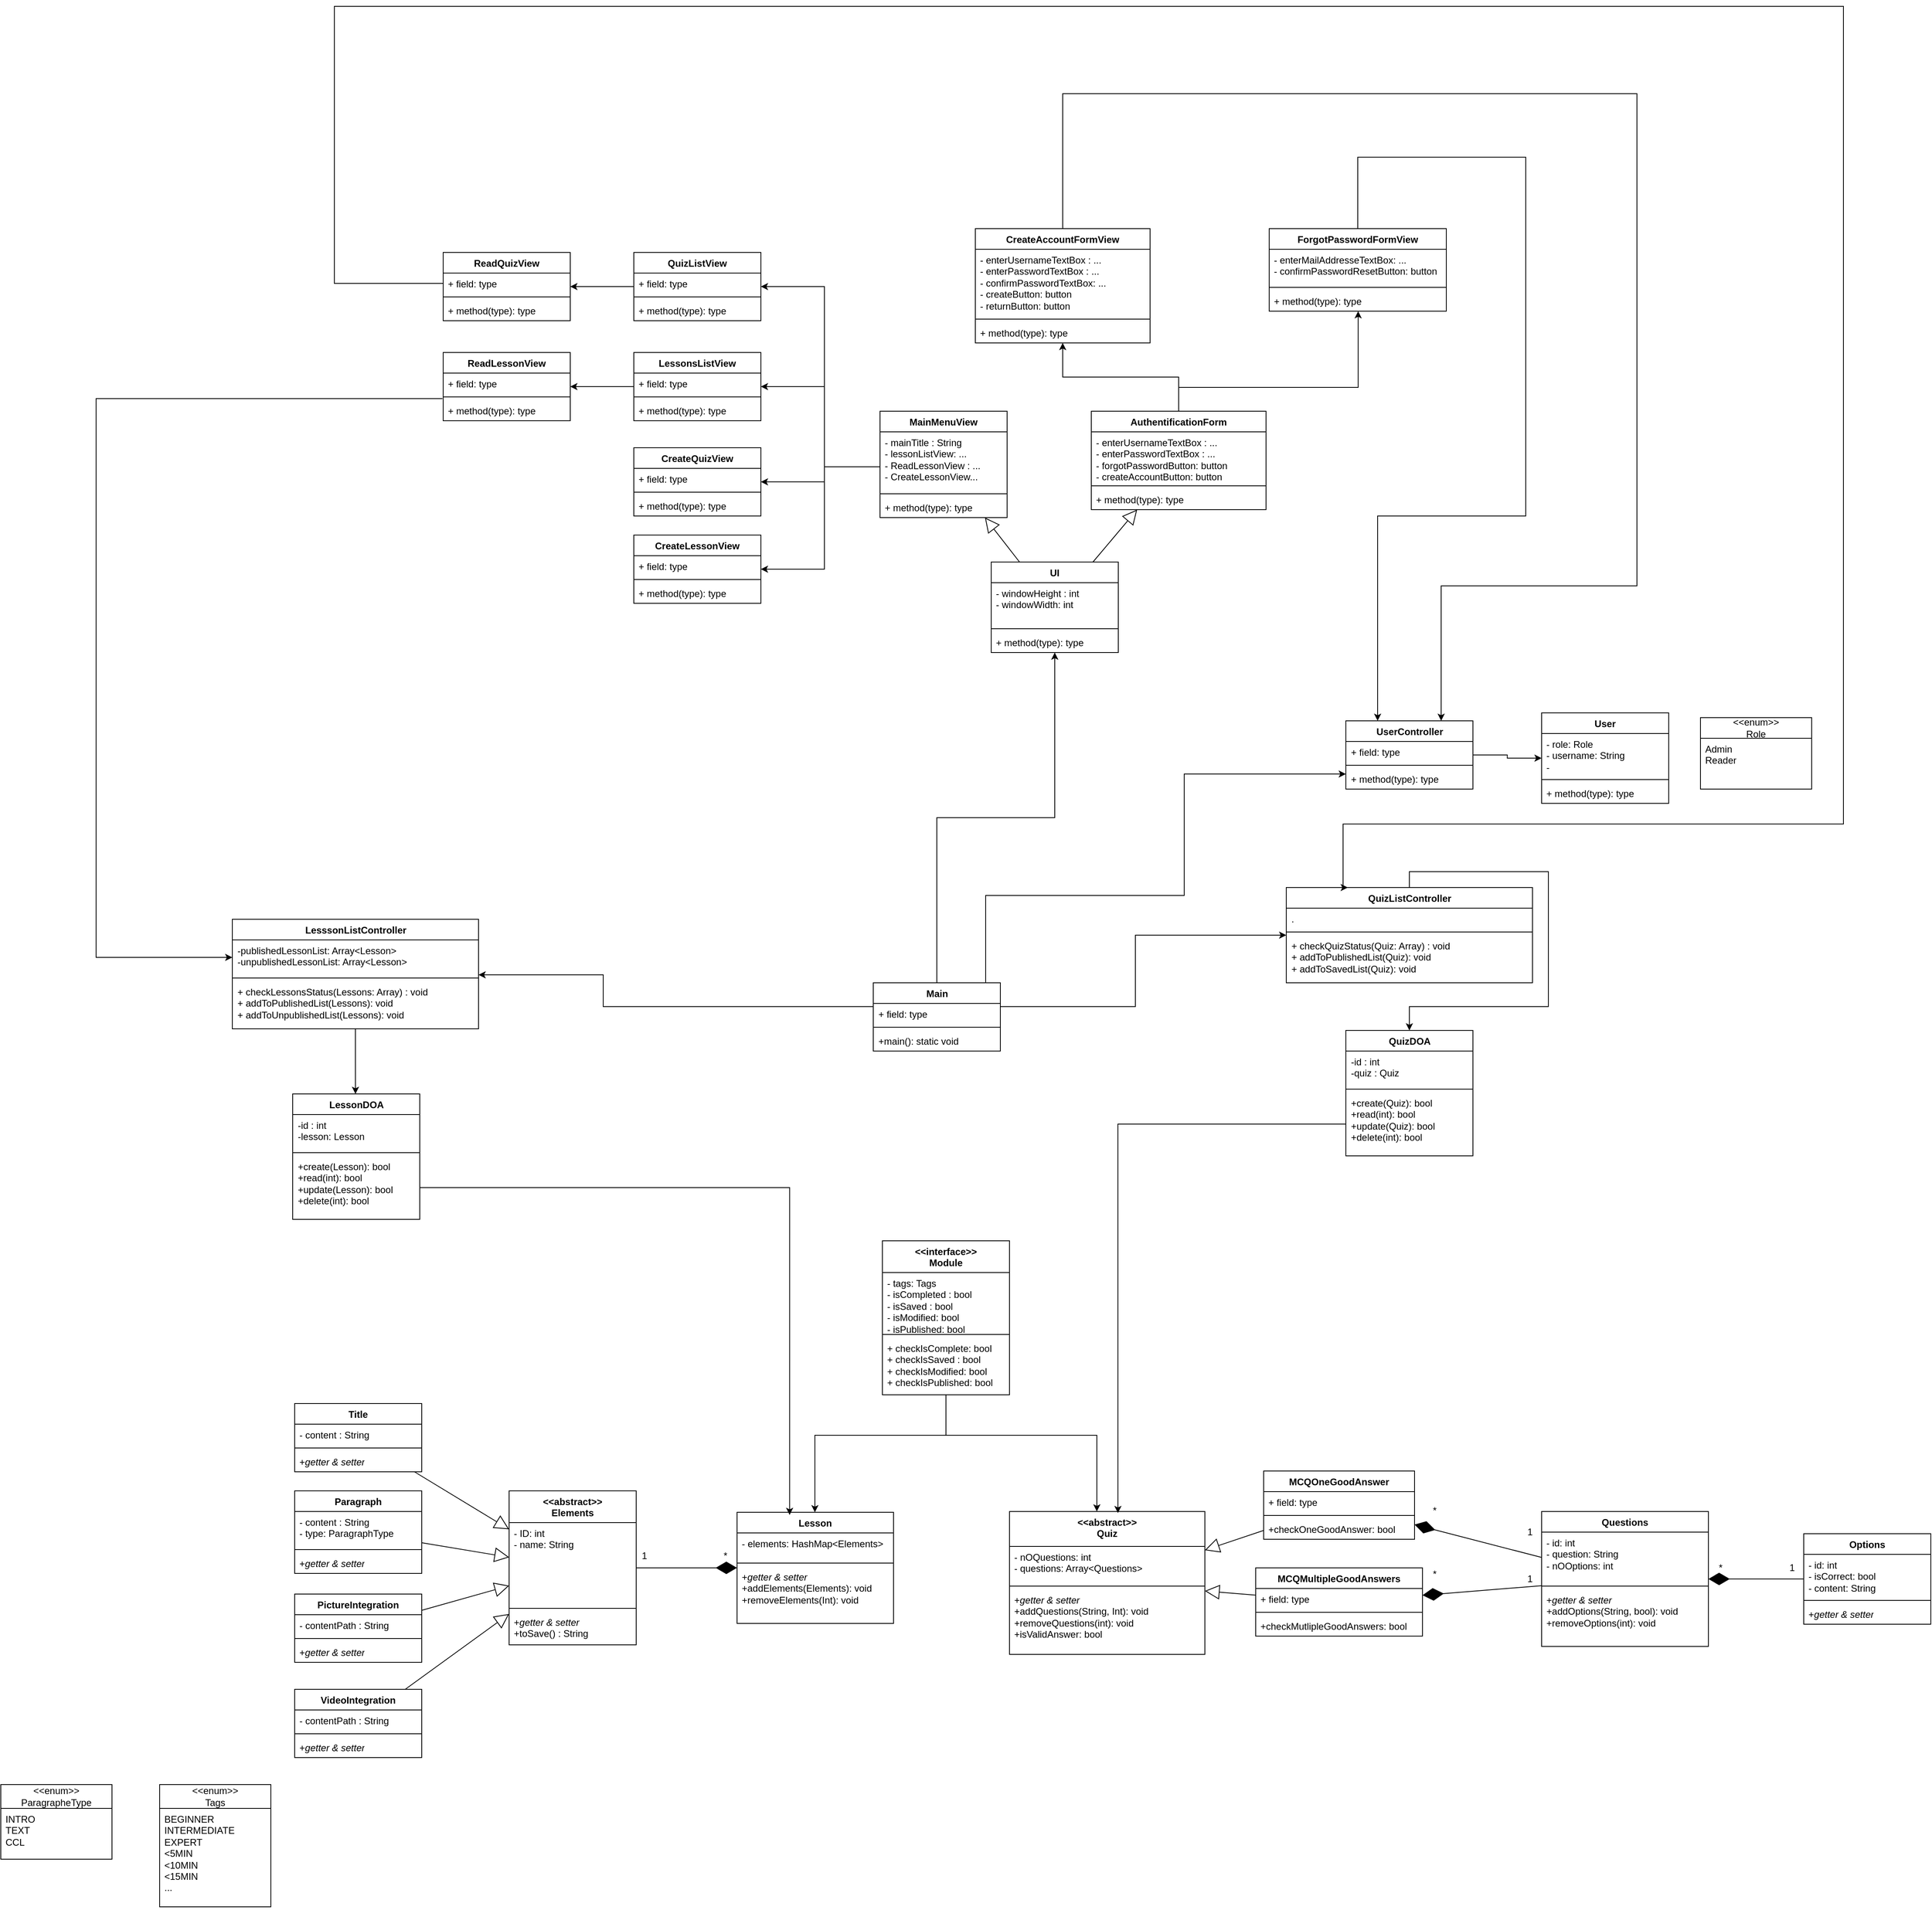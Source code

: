 <mxfile version="24.8.6">
  <diagram name="Page-1" id="LISpaQGpMFGgsJHc8Aif">
    <mxGraphModel dx="3407" dy="2213" grid="1" gridSize="10" guides="1" tooltips="1" connect="1" arrows="1" fold="1" page="1" pageScale="1" pageWidth="827" pageHeight="1169" math="0" shadow="0">
      <root>
        <mxCell id="0" />
        <mxCell id="1" parent="0" />
        <mxCell id="mZM5SPe1gq3rT5h0dDff-43" style="edgeStyle=orthogonalEdgeStyle;rounded=0;orthogonalLoop=1;jettySize=auto;html=1;" parent="1" source="yk_457d4relMSUZ8ZGa3-5" target="yk_457d4relMSUZ8ZGa3-113" edge="1">
          <mxGeometry relative="1" as="geometry">
            <Array as="points">
              <mxPoint x="-41.5" y="290" />
              <mxPoint x="-41.5" y="250" />
            </Array>
          </mxGeometry>
        </mxCell>
        <mxCell id="mZM5SPe1gq3rT5h0dDff-72" style="edgeStyle=orthogonalEdgeStyle;rounded=0;orthogonalLoop=1;jettySize=auto;html=1;" parent="1" source="yk_457d4relMSUZ8ZGa3-5" target="mZM5SPe1gq3rT5h0dDff-68" edge="1">
          <mxGeometry relative="1" as="geometry">
            <Array as="points">
              <mxPoint x="440" y="150" />
              <mxPoint x="690" y="150" />
              <mxPoint x="690" y="-3" />
            </Array>
          </mxGeometry>
        </mxCell>
        <mxCell id="mZM5SPe1gq3rT5h0dDff-111" style="edgeStyle=orthogonalEdgeStyle;rounded=0;orthogonalLoop=1;jettySize=auto;html=1;" parent="1" source="yk_457d4relMSUZ8ZGa3-5" target="yk_457d4relMSUZ8ZGa3-9" edge="1">
          <mxGeometry relative="1" as="geometry" />
        </mxCell>
        <mxCell id="yk_457d4relMSUZ8ZGa3-5" value="Main" style="swimlane;fontStyle=1;align=center;verticalAlign=top;childLayout=stackLayout;horizontal=1;startSize=26;horizontalStack=0;resizeParent=1;resizeParentMax=0;resizeLast=0;collapsible=1;marginBottom=0;whiteSpace=wrap;html=1;" parent="1" vertex="1">
          <mxGeometry x="298.5" y="260" width="160" height="86" as="geometry" />
        </mxCell>
        <mxCell id="yk_457d4relMSUZ8ZGa3-6" value="+ field: type" style="text;strokeColor=none;fillColor=none;align=left;verticalAlign=top;spacingLeft=4;spacingRight=4;overflow=hidden;rotatable=0;points=[[0,0.5],[1,0.5]];portConstraint=eastwest;whiteSpace=wrap;html=1;" parent="yk_457d4relMSUZ8ZGa3-5" vertex="1">
          <mxGeometry y="26" width="160" height="26" as="geometry" />
        </mxCell>
        <mxCell id="yk_457d4relMSUZ8ZGa3-7" value="" style="line;strokeWidth=1;fillColor=none;align=left;verticalAlign=middle;spacingTop=-1;spacingLeft=3;spacingRight=3;rotatable=0;labelPosition=right;points=[];portConstraint=eastwest;strokeColor=inherit;" parent="yk_457d4relMSUZ8ZGa3-5" vertex="1">
          <mxGeometry y="52" width="160" height="8" as="geometry" />
        </mxCell>
        <mxCell id="yk_457d4relMSUZ8ZGa3-8" value="+main(): static void" style="text;strokeColor=none;fillColor=none;align=left;verticalAlign=top;spacingLeft=4;spacingRight=4;overflow=hidden;rotatable=0;points=[[0,0.5],[1,0.5]];portConstraint=eastwest;whiteSpace=wrap;html=1;" parent="yk_457d4relMSUZ8ZGa3-5" vertex="1">
          <mxGeometry y="60" width="160" height="26" as="geometry" />
        </mxCell>
        <mxCell id="yk_457d4relMSUZ8ZGa3-9" value="UI" style="swimlane;fontStyle=1;align=center;verticalAlign=top;childLayout=stackLayout;horizontal=1;startSize=26;horizontalStack=0;resizeParent=1;resizeParentMax=0;resizeLast=0;collapsible=1;marginBottom=0;whiteSpace=wrap;html=1;" parent="1" vertex="1">
          <mxGeometry x="447" y="-270" width="160" height="114" as="geometry" />
        </mxCell>
        <mxCell id="yk_457d4relMSUZ8ZGa3-10" value="- windowHeight : int&lt;div&gt;- windowWidth: int&lt;/div&gt;&lt;div&gt;&lt;br&gt;&lt;/div&gt;" style="text;strokeColor=none;fillColor=none;align=left;verticalAlign=top;spacingLeft=4;spacingRight=4;overflow=hidden;rotatable=0;points=[[0,0.5],[1,0.5]];portConstraint=eastwest;whiteSpace=wrap;html=1;" parent="yk_457d4relMSUZ8ZGa3-9" vertex="1">
          <mxGeometry y="26" width="160" height="54" as="geometry" />
        </mxCell>
        <mxCell id="yk_457d4relMSUZ8ZGa3-11" value="" style="line;strokeWidth=1;fillColor=none;align=left;verticalAlign=middle;spacingTop=-1;spacingLeft=3;spacingRight=3;rotatable=0;labelPosition=right;points=[];portConstraint=eastwest;strokeColor=inherit;" parent="yk_457d4relMSUZ8ZGa3-9" vertex="1">
          <mxGeometry y="80" width="160" height="8" as="geometry" />
        </mxCell>
        <mxCell id="yk_457d4relMSUZ8ZGa3-12" value="+ method(type): type" style="text;strokeColor=none;fillColor=none;align=left;verticalAlign=top;spacingLeft=4;spacingRight=4;overflow=hidden;rotatable=0;points=[[0,0.5],[1,0.5]];portConstraint=eastwest;whiteSpace=wrap;html=1;" parent="yk_457d4relMSUZ8ZGa3-9" vertex="1">
          <mxGeometry y="88" width="160" height="26" as="geometry" />
        </mxCell>
        <mxCell id="mZM5SPe1gq3rT5h0dDff-110" style="edgeStyle=orthogonalEdgeStyle;rounded=0;orthogonalLoop=1;jettySize=auto;html=1;" parent="1" source="yk_457d4relMSUZ8ZGa3-13" target="yk_457d4relMSUZ8ZGa3-17" edge="1">
          <mxGeometry relative="1" as="geometry" />
        </mxCell>
        <mxCell id="yk_457d4relMSUZ8ZGa3-13" value="LessonsListView" style="swimlane;fontStyle=1;align=center;verticalAlign=top;childLayout=stackLayout;horizontal=1;startSize=26;horizontalStack=0;resizeParent=1;resizeParentMax=0;resizeLast=0;collapsible=1;marginBottom=0;whiteSpace=wrap;html=1;" parent="1" vertex="1">
          <mxGeometry x="-3" y="-534" width="160" height="86" as="geometry" />
        </mxCell>
        <mxCell id="yk_457d4relMSUZ8ZGa3-14" value="+ field: type" style="text;strokeColor=none;fillColor=none;align=left;verticalAlign=top;spacingLeft=4;spacingRight=4;overflow=hidden;rotatable=0;points=[[0,0.5],[1,0.5]];portConstraint=eastwest;whiteSpace=wrap;html=1;" parent="yk_457d4relMSUZ8ZGa3-13" vertex="1">
          <mxGeometry y="26" width="160" height="26" as="geometry" />
        </mxCell>
        <mxCell id="yk_457d4relMSUZ8ZGa3-15" value="" style="line;strokeWidth=1;fillColor=none;align=left;verticalAlign=middle;spacingTop=-1;spacingLeft=3;spacingRight=3;rotatable=0;labelPosition=right;points=[];portConstraint=eastwest;strokeColor=inherit;" parent="yk_457d4relMSUZ8ZGa3-13" vertex="1">
          <mxGeometry y="52" width="160" height="8" as="geometry" />
        </mxCell>
        <mxCell id="yk_457d4relMSUZ8ZGa3-16" value="+ method(type): type" style="text;strokeColor=none;fillColor=none;align=left;verticalAlign=top;spacingLeft=4;spacingRight=4;overflow=hidden;rotatable=0;points=[[0,0.5],[1,0.5]];portConstraint=eastwest;whiteSpace=wrap;html=1;" parent="yk_457d4relMSUZ8ZGa3-13" vertex="1">
          <mxGeometry y="60" width="160" height="26" as="geometry" />
        </mxCell>
        <mxCell id="yk_457d4relMSUZ8ZGa3-17" value="ReadLessonView" style="swimlane;fontStyle=1;align=center;verticalAlign=top;childLayout=stackLayout;horizontal=1;startSize=26;horizontalStack=0;resizeParent=1;resizeParentMax=0;resizeLast=0;collapsible=1;marginBottom=0;whiteSpace=wrap;html=1;" parent="1" vertex="1">
          <mxGeometry x="-243" y="-534" width="160" height="86" as="geometry" />
        </mxCell>
        <mxCell id="yk_457d4relMSUZ8ZGa3-18" value="+ field: type" style="text;strokeColor=none;fillColor=none;align=left;verticalAlign=top;spacingLeft=4;spacingRight=4;overflow=hidden;rotatable=0;points=[[0,0.5],[1,0.5]];portConstraint=eastwest;whiteSpace=wrap;html=1;" parent="yk_457d4relMSUZ8ZGa3-17" vertex="1">
          <mxGeometry y="26" width="160" height="26" as="geometry" />
        </mxCell>
        <mxCell id="yk_457d4relMSUZ8ZGa3-19" value="" style="line;strokeWidth=1;fillColor=none;align=left;verticalAlign=middle;spacingTop=-1;spacingLeft=3;spacingRight=3;rotatable=0;labelPosition=right;points=[];portConstraint=eastwest;strokeColor=inherit;" parent="yk_457d4relMSUZ8ZGa3-17" vertex="1">
          <mxGeometry y="52" width="160" height="8" as="geometry" />
        </mxCell>
        <mxCell id="yk_457d4relMSUZ8ZGa3-20" value="+ method(type): type" style="text;strokeColor=none;fillColor=none;align=left;verticalAlign=top;spacingLeft=4;spacingRight=4;overflow=hidden;rotatable=0;points=[[0,0.5],[1,0.5]];portConstraint=eastwest;whiteSpace=wrap;html=1;" parent="yk_457d4relMSUZ8ZGa3-17" vertex="1">
          <mxGeometry y="60" width="160" height="26" as="geometry" />
        </mxCell>
        <mxCell id="yk_457d4relMSUZ8ZGa3-21" value="CreateLessonView" style="swimlane;fontStyle=1;align=center;verticalAlign=top;childLayout=stackLayout;horizontal=1;startSize=26;horizontalStack=0;resizeParent=1;resizeParentMax=0;resizeLast=0;collapsible=1;marginBottom=0;whiteSpace=wrap;html=1;" parent="1" vertex="1">
          <mxGeometry x="-3" y="-304" width="160" height="86" as="geometry" />
        </mxCell>
        <mxCell id="yk_457d4relMSUZ8ZGa3-22" value="+ field: type" style="text;strokeColor=none;fillColor=none;align=left;verticalAlign=top;spacingLeft=4;spacingRight=4;overflow=hidden;rotatable=0;points=[[0,0.5],[1,0.5]];portConstraint=eastwest;whiteSpace=wrap;html=1;" parent="yk_457d4relMSUZ8ZGa3-21" vertex="1">
          <mxGeometry y="26" width="160" height="26" as="geometry" />
        </mxCell>
        <mxCell id="yk_457d4relMSUZ8ZGa3-23" value="" style="line;strokeWidth=1;fillColor=none;align=left;verticalAlign=middle;spacingTop=-1;spacingLeft=3;spacingRight=3;rotatable=0;labelPosition=right;points=[];portConstraint=eastwest;strokeColor=inherit;" parent="yk_457d4relMSUZ8ZGa3-21" vertex="1">
          <mxGeometry y="52" width="160" height="8" as="geometry" />
        </mxCell>
        <mxCell id="yk_457d4relMSUZ8ZGa3-24" value="+ method(type): type" style="text;strokeColor=none;fillColor=none;align=left;verticalAlign=top;spacingLeft=4;spacingRight=4;overflow=hidden;rotatable=0;points=[[0,0.5],[1,0.5]];portConstraint=eastwest;whiteSpace=wrap;html=1;" parent="yk_457d4relMSUZ8ZGa3-21" vertex="1">
          <mxGeometry y="60" width="160" height="26" as="geometry" />
        </mxCell>
        <mxCell id="mZM5SPe1gq3rT5h0dDff-106" style="edgeStyle=orthogonalEdgeStyle;rounded=0;orthogonalLoop=1;jettySize=auto;html=1;" parent="1" source="yk_457d4relMSUZ8ZGa3-25" target="yk_457d4relMSUZ8ZGa3-13" edge="1">
          <mxGeometry relative="1" as="geometry">
            <Array as="points">
              <mxPoint x="237" y="-390" />
              <mxPoint x="237" y="-491" />
            </Array>
          </mxGeometry>
        </mxCell>
        <mxCell id="mZM5SPe1gq3rT5h0dDff-107" style="edgeStyle=orthogonalEdgeStyle;rounded=0;orthogonalLoop=1;jettySize=auto;html=1;" parent="1" source="yk_457d4relMSUZ8ZGa3-25" target="mZM5SPe1gq3rT5h0dDff-76" edge="1">
          <mxGeometry relative="1" as="geometry">
            <Array as="points">
              <mxPoint x="237" y="-390" />
              <mxPoint x="237" y="-371" />
            </Array>
          </mxGeometry>
        </mxCell>
        <mxCell id="mZM5SPe1gq3rT5h0dDff-108" style="edgeStyle=orthogonalEdgeStyle;rounded=0;orthogonalLoop=1;jettySize=auto;html=1;" parent="1" source="yk_457d4relMSUZ8ZGa3-25" target="yk_457d4relMSUZ8ZGa3-21" edge="1">
          <mxGeometry relative="1" as="geometry">
            <Array as="points">
              <mxPoint x="237" y="-390" />
              <mxPoint x="237" y="-261" />
            </Array>
          </mxGeometry>
        </mxCell>
        <mxCell id="yk_457d4relMSUZ8ZGa3-25" value="MainMenuView" style="swimlane;fontStyle=1;align=center;verticalAlign=top;childLayout=stackLayout;horizontal=1;startSize=26;horizontalStack=0;resizeParent=1;resizeParentMax=0;resizeLast=0;collapsible=1;marginBottom=0;whiteSpace=wrap;html=1;" parent="1" vertex="1">
          <mxGeometry x="307" y="-460" width="160" height="134" as="geometry" />
        </mxCell>
        <mxCell id="yk_457d4relMSUZ8ZGa3-26" value="- mainTitle : String&lt;div&gt;- lessonListView: ...&lt;/div&gt;&lt;div&gt;- ReadLessonView : ...&lt;/div&gt;&lt;div&gt;- CreateLessonView...&lt;/div&gt;" style="text;strokeColor=none;fillColor=none;align=left;verticalAlign=top;spacingLeft=4;spacingRight=4;overflow=hidden;rotatable=0;points=[[0,0.5],[1,0.5]];portConstraint=eastwest;whiteSpace=wrap;html=1;" parent="yk_457d4relMSUZ8ZGa3-25" vertex="1">
          <mxGeometry y="26" width="160" height="74" as="geometry" />
        </mxCell>
        <mxCell id="yk_457d4relMSUZ8ZGa3-27" value="" style="line;strokeWidth=1;fillColor=none;align=left;verticalAlign=middle;spacingTop=-1;spacingLeft=3;spacingRight=3;rotatable=0;labelPosition=right;points=[];portConstraint=eastwest;strokeColor=inherit;" parent="yk_457d4relMSUZ8ZGa3-25" vertex="1">
          <mxGeometry y="100" width="160" height="8" as="geometry" />
        </mxCell>
        <mxCell id="yk_457d4relMSUZ8ZGa3-28" value="+ method(type): type" style="text;strokeColor=none;fillColor=none;align=left;verticalAlign=top;spacingLeft=4;spacingRight=4;overflow=hidden;rotatable=0;points=[[0,0.5],[1,0.5]];portConstraint=eastwest;whiteSpace=wrap;html=1;" parent="yk_457d4relMSUZ8ZGa3-25" vertex="1">
          <mxGeometry y="108" width="160" height="26" as="geometry" />
        </mxCell>
        <mxCell id="mZM5SPe1gq3rT5h0dDff-103" style="edgeStyle=orthogonalEdgeStyle;rounded=0;orthogonalLoop=1;jettySize=auto;html=1;" parent="1" source="yk_457d4relMSUZ8ZGa3-29" target="yk_457d4relMSUZ8ZGa3-33" edge="1">
          <mxGeometry relative="1" as="geometry" />
        </mxCell>
        <mxCell id="mZM5SPe1gq3rT5h0dDff-104" style="edgeStyle=orthogonalEdgeStyle;rounded=0;orthogonalLoop=1;jettySize=auto;html=1;" parent="1" source="yk_457d4relMSUZ8ZGa3-29" target="yk_457d4relMSUZ8ZGa3-37" edge="1">
          <mxGeometry relative="1" as="geometry">
            <Array as="points">
              <mxPoint x="683" y="-490" />
              <mxPoint x="909" y="-490" />
            </Array>
          </mxGeometry>
        </mxCell>
        <mxCell id="yk_457d4relMSUZ8ZGa3-29" value="AuthentificationForm" style="swimlane;fontStyle=1;align=center;verticalAlign=top;childLayout=stackLayout;horizontal=1;startSize=26;horizontalStack=0;resizeParent=1;resizeParentMax=0;resizeLast=0;collapsible=1;marginBottom=0;whiteSpace=wrap;html=1;" parent="1" vertex="1">
          <mxGeometry x="573" y="-460" width="220" height="124" as="geometry" />
        </mxCell>
        <mxCell id="yk_457d4relMSUZ8ZGa3-30" value="- enterUsernameTextBox : ...&lt;div&gt;- enterPasswordTextBox : ...&lt;/div&gt;&lt;div&gt;- forgotPasswordButton: button&lt;/div&gt;&lt;div&gt;- createAccountButton: button&lt;/div&gt;" style="text;strokeColor=none;fillColor=none;align=left;verticalAlign=top;spacingLeft=4;spacingRight=4;overflow=hidden;rotatable=0;points=[[0,0.5],[1,0.5]];portConstraint=eastwest;whiteSpace=wrap;html=1;" parent="yk_457d4relMSUZ8ZGa3-29" vertex="1">
          <mxGeometry y="26" width="220" height="64" as="geometry" />
        </mxCell>
        <mxCell id="yk_457d4relMSUZ8ZGa3-31" value="" style="line;strokeWidth=1;fillColor=none;align=left;verticalAlign=middle;spacingTop=-1;spacingLeft=3;spacingRight=3;rotatable=0;labelPosition=right;points=[];portConstraint=eastwest;strokeColor=inherit;" parent="yk_457d4relMSUZ8ZGa3-29" vertex="1">
          <mxGeometry y="90" width="220" height="8" as="geometry" />
        </mxCell>
        <mxCell id="yk_457d4relMSUZ8ZGa3-32" value="+ method(type): type" style="text;strokeColor=none;fillColor=none;align=left;verticalAlign=top;spacingLeft=4;spacingRight=4;overflow=hidden;rotatable=0;points=[[0,0.5],[1,0.5]];portConstraint=eastwest;whiteSpace=wrap;html=1;" parent="yk_457d4relMSUZ8ZGa3-29" vertex="1">
          <mxGeometry y="98" width="220" height="26" as="geometry" />
        </mxCell>
        <mxCell id="j1n0B2uICPT5OhyKwrOf-3" style="edgeStyle=orthogonalEdgeStyle;rounded=0;orthogonalLoop=1;jettySize=auto;html=1;exitX=0.5;exitY=0;exitDx=0;exitDy=0;entryX=0.75;entryY=0;entryDx=0;entryDy=0;" parent="1" source="yk_457d4relMSUZ8ZGa3-33" target="mZM5SPe1gq3rT5h0dDff-68" edge="1">
          <mxGeometry relative="1" as="geometry">
            <Array as="points">
              <mxPoint x="537" y="-860" />
              <mxPoint x="1260" y="-860" />
              <mxPoint x="1260" y="-240" />
              <mxPoint x="1014" y="-240" />
            </Array>
          </mxGeometry>
        </mxCell>
        <mxCell id="yk_457d4relMSUZ8ZGa3-33" value="CreateAccountFormView" style="swimlane;fontStyle=1;align=center;verticalAlign=top;childLayout=stackLayout;horizontal=1;startSize=26;horizontalStack=0;resizeParent=1;resizeParentMax=0;resizeLast=0;collapsible=1;marginBottom=0;whiteSpace=wrap;html=1;" parent="1" vertex="1">
          <mxGeometry x="427" y="-690" width="220" height="144" as="geometry" />
        </mxCell>
        <mxCell id="yk_457d4relMSUZ8ZGa3-34" value="- enterUsernameTextBox&amp;nbsp;: ...&lt;div&gt;- enterPassword&lt;span style=&quot;background-color: initial;&quot;&gt;TextBox&lt;/span&gt;&lt;span style=&quot;background-color: initial;&quot;&gt;&amp;nbsp;: ...&lt;/span&gt;&lt;/div&gt;&lt;div&gt;- confirmPassword&lt;span style=&quot;background-color: initial;&quot;&gt;TextBox&lt;/span&gt;&lt;span style=&quot;background-color: initial;&quot;&gt;: ...&lt;/span&gt;&lt;/div&gt;&lt;div&gt;- createButton: button&lt;/div&gt;&lt;div&gt;- returnButton: button&lt;/div&gt;&lt;div&gt;&lt;br&gt;&lt;/div&gt;" style="text;strokeColor=none;fillColor=none;align=left;verticalAlign=top;spacingLeft=4;spacingRight=4;overflow=hidden;rotatable=0;points=[[0,0.5],[1,0.5]];portConstraint=eastwest;whiteSpace=wrap;html=1;" parent="yk_457d4relMSUZ8ZGa3-33" vertex="1">
          <mxGeometry y="26" width="220" height="84" as="geometry" />
        </mxCell>
        <mxCell id="yk_457d4relMSUZ8ZGa3-35" value="" style="line;strokeWidth=1;fillColor=none;align=left;verticalAlign=middle;spacingTop=-1;spacingLeft=3;spacingRight=3;rotatable=0;labelPosition=right;points=[];portConstraint=eastwest;strokeColor=inherit;" parent="yk_457d4relMSUZ8ZGa3-33" vertex="1">
          <mxGeometry y="110" width="220" height="8" as="geometry" />
        </mxCell>
        <mxCell id="yk_457d4relMSUZ8ZGa3-36" value="+ method(type): type" style="text;strokeColor=none;fillColor=none;align=left;verticalAlign=top;spacingLeft=4;spacingRight=4;overflow=hidden;rotatable=0;points=[[0,0.5],[1,0.5]];portConstraint=eastwest;whiteSpace=wrap;html=1;" parent="yk_457d4relMSUZ8ZGa3-33" vertex="1">
          <mxGeometry y="118" width="220" height="26" as="geometry" />
        </mxCell>
        <mxCell id="j1n0B2uICPT5OhyKwrOf-4" style="edgeStyle=orthogonalEdgeStyle;rounded=0;orthogonalLoop=1;jettySize=auto;html=1;exitX=0.5;exitY=0;exitDx=0;exitDy=0;entryX=0.25;entryY=0;entryDx=0;entryDy=0;" parent="1" source="yk_457d4relMSUZ8ZGa3-37" target="mZM5SPe1gq3rT5h0dDff-68" edge="1">
          <mxGeometry relative="1" as="geometry">
            <Array as="points">
              <mxPoint x="908" y="-780" />
              <mxPoint x="1120" y="-780" />
              <mxPoint x="1120" y="-328" />
              <mxPoint x="934" y="-328" />
            </Array>
          </mxGeometry>
        </mxCell>
        <mxCell id="yk_457d4relMSUZ8ZGa3-37" value="ForgotPasswordFormView" style="swimlane;fontStyle=1;align=center;verticalAlign=top;childLayout=stackLayout;horizontal=1;startSize=26;horizontalStack=0;resizeParent=1;resizeParentMax=0;resizeLast=0;collapsible=1;marginBottom=0;whiteSpace=wrap;html=1;" parent="1" vertex="1">
          <mxGeometry x="797" y="-690" width="223" height="104" as="geometry" />
        </mxCell>
        <mxCell id="yk_457d4relMSUZ8ZGa3-38" value="- enterMailAddresseTextBox: ...&lt;div&gt;- confirmPasswordResetButton: button&amp;nbsp;&lt;/div&gt;" style="text;strokeColor=none;fillColor=none;align=left;verticalAlign=top;spacingLeft=4;spacingRight=4;overflow=hidden;rotatable=0;points=[[0,0.5],[1,0.5]];portConstraint=eastwest;whiteSpace=wrap;html=1;" parent="yk_457d4relMSUZ8ZGa3-37" vertex="1">
          <mxGeometry y="26" width="223" height="44" as="geometry" />
        </mxCell>
        <mxCell id="yk_457d4relMSUZ8ZGa3-39" value="" style="line;strokeWidth=1;fillColor=none;align=left;verticalAlign=middle;spacingTop=-1;spacingLeft=3;spacingRight=3;rotatable=0;labelPosition=right;points=[];portConstraint=eastwest;strokeColor=inherit;" parent="yk_457d4relMSUZ8ZGa3-37" vertex="1">
          <mxGeometry y="70" width="223" height="8" as="geometry" />
        </mxCell>
        <mxCell id="yk_457d4relMSUZ8ZGa3-40" value="+ method(type): type" style="text;strokeColor=none;fillColor=none;align=left;verticalAlign=top;spacingLeft=4;spacingRight=4;overflow=hidden;rotatable=0;points=[[0,0.5],[1,0.5]];portConstraint=eastwest;whiteSpace=wrap;html=1;" parent="yk_457d4relMSUZ8ZGa3-37" vertex="1">
          <mxGeometry y="78" width="223" height="26" as="geometry" />
        </mxCell>
        <mxCell id="yk_457d4relMSUZ8ZGa3-41" value="Lesson" style="swimlane;fontStyle=1;align=center;verticalAlign=top;childLayout=stackLayout;horizontal=1;startSize=26;horizontalStack=0;resizeParent=1;resizeParentMax=0;resizeLast=0;collapsible=1;marginBottom=0;whiteSpace=wrap;html=1;" parent="1" vertex="1">
          <mxGeometry x="127" y="927" width="197" height="140" as="geometry" />
        </mxCell>
        <mxCell id="yk_457d4relMSUZ8ZGa3-42" value="- elements: HashMap&amp;lt;Elements&amp;gt;&lt;div&gt;&lt;br&gt;&lt;/div&gt;" style="text;strokeColor=none;fillColor=none;align=left;verticalAlign=top;spacingLeft=4;spacingRight=4;overflow=hidden;rotatable=0;points=[[0,0.5],[1,0.5]];portConstraint=eastwest;whiteSpace=wrap;html=1;" parent="yk_457d4relMSUZ8ZGa3-41" vertex="1">
          <mxGeometry y="26" width="197" height="34" as="geometry" />
        </mxCell>
        <mxCell id="yk_457d4relMSUZ8ZGa3-43" value="" style="line;strokeWidth=1;fillColor=none;align=left;verticalAlign=middle;spacingTop=-1;spacingLeft=3;spacingRight=3;rotatable=0;labelPosition=right;points=[];portConstraint=eastwest;strokeColor=inherit;" parent="yk_457d4relMSUZ8ZGa3-41" vertex="1">
          <mxGeometry y="60" width="197" height="8" as="geometry" />
        </mxCell>
        <mxCell id="yk_457d4relMSUZ8ZGa3-44" value="&lt;div&gt;+&lt;i&gt;getter &amp;amp; setter&lt;/i&gt;&lt;/div&gt;+addElements(Elements): void&lt;div&gt;+removeElements(&lt;span style=&quot;background-color: initial;&quot;&gt;Int&lt;/span&gt;&lt;span style=&quot;background-color: initial;&quot;&gt;): void&lt;/span&gt;&lt;/div&gt;" style="text;strokeColor=none;fillColor=none;align=left;verticalAlign=top;spacingLeft=4;spacingRight=4;overflow=hidden;rotatable=0;points=[[0,0.5],[1,0.5]];portConstraint=eastwest;whiteSpace=wrap;html=1;" parent="yk_457d4relMSUZ8ZGa3-41" vertex="1">
          <mxGeometry y="68" width="197" height="72" as="geometry" />
        </mxCell>
        <mxCell id="yk_457d4relMSUZ8ZGa3-45" value="&lt;div&gt;&amp;lt;&amp;lt;abstract&amp;gt;&amp;gt;&lt;/div&gt;Elements" style="swimlane;fontStyle=1;align=center;verticalAlign=top;childLayout=stackLayout;horizontal=1;startSize=40;horizontalStack=0;resizeParent=1;resizeParentMax=0;resizeLast=0;collapsible=1;marginBottom=0;whiteSpace=wrap;html=1;" parent="1" vertex="1">
          <mxGeometry x="-160" y="900" width="160" height="194" as="geometry" />
        </mxCell>
        <mxCell id="yk_457d4relMSUZ8ZGa3-46" value="- ID: int&lt;div&gt;- name: String&lt;/div&gt;" style="text;strokeColor=none;fillColor=none;align=left;verticalAlign=top;spacingLeft=4;spacingRight=4;overflow=hidden;rotatable=0;points=[[0,0.5],[1,0.5]];portConstraint=eastwest;whiteSpace=wrap;html=1;" parent="yk_457d4relMSUZ8ZGa3-45" vertex="1">
          <mxGeometry y="40" width="160" height="104" as="geometry" />
        </mxCell>
        <mxCell id="yk_457d4relMSUZ8ZGa3-47" value="" style="line;strokeWidth=1;fillColor=none;align=left;verticalAlign=middle;spacingTop=-1;spacingLeft=3;spacingRight=3;rotatable=0;labelPosition=right;points=[];portConstraint=eastwest;strokeColor=inherit;" parent="yk_457d4relMSUZ8ZGa3-45" vertex="1">
          <mxGeometry y="144" width="160" height="8" as="geometry" />
        </mxCell>
        <mxCell id="yk_457d4relMSUZ8ZGa3-48" value="+&lt;i&gt;getter &amp;amp; setter&lt;/i&gt;&lt;div&gt;+toSave() : String&lt;/div&gt;" style="text;strokeColor=none;fillColor=none;align=left;verticalAlign=top;spacingLeft=4;spacingRight=4;overflow=hidden;rotatable=0;points=[[0,0.5],[1,0.5]];portConstraint=eastwest;whiteSpace=wrap;html=1;" parent="yk_457d4relMSUZ8ZGa3-45" vertex="1">
          <mxGeometry y="152" width="160" height="42" as="geometry" />
        </mxCell>
        <mxCell id="yk_457d4relMSUZ8ZGa3-50" value="Title" style="swimlane;fontStyle=1;align=center;verticalAlign=top;childLayout=stackLayout;horizontal=1;startSize=26;horizontalStack=0;resizeParent=1;resizeParentMax=0;resizeLast=0;collapsible=1;marginBottom=0;whiteSpace=wrap;html=1;" parent="1" vertex="1">
          <mxGeometry x="-430" y="790" width="160" height="86" as="geometry" />
        </mxCell>
        <mxCell id="yk_457d4relMSUZ8ZGa3-51" value="- content : String" style="text;strokeColor=none;fillColor=none;align=left;verticalAlign=top;spacingLeft=4;spacingRight=4;overflow=hidden;rotatable=0;points=[[0,0.5],[1,0.5]];portConstraint=eastwest;whiteSpace=wrap;html=1;" parent="yk_457d4relMSUZ8ZGa3-50" vertex="1">
          <mxGeometry y="26" width="160" height="26" as="geometry" />
        </mxCell>
        <mxCell id="yk_457d4relMSUZ8ZGa3-52" value="" style="line;strokeWidth=1;fillColor=none;align=left;verticalAlign=middle;spacingTop=-1;spacingLeft=3;spacingRight=3;rotatable=0;labelPosition=right;points=[];portConstraint=eastwest;strokeColor=inherit;" parent="yk_457d4relMSUZ8ZGa3-50" vertex="1">
          <mxGeometry y="52" width="160" height="8" as="geometry" />
        </mxCell>
        <mxCell id="yk_457d4relMSUZ8ZGa3-53" value="+&lt;i&gt;getter &amp;amp; setter&lt;/i&gt;" style="text;strokeColor=none;fillColor=none;align=left;verticalAlign=top;spacingLeft=4;spacingRight=4;overflow=hidden;rotatable=0;points=[[0,0.5],[1,0.5]];portConstraint=eastwest;whiteSpace=wrap;html=1;" parent="yk_457d4relMSUZ8ZGa3-50" vertex="1">
          <mxGeometry y="60" width="160" height="26" as="geometry" />
        </mxCell>
        <mxCell id="yk_457d4relMSUZ8ZGa3-54" value="Paragraph" style="swimlane;fontStyle=1;align=center;verticalAlign=top;childLayout=stackLayout;horizontal=1;startSize=26;horizontalStack=0;resizeParent=1;resizeParentMax=0;resizeLast=0;collapsible=1;marginBottom=0;whiteSpace=wrap;html=1;" parent="1" vertex="1">
          <mxGeometry x="-430" y="900" width="160" height="104" as="geometry" />
        </mxCell>
        <mxCell id="yk_457d4relMSUZ8ZGa3-55" value="- content : String&lt;div&gt;- type: ParagraphType&lt;/div&gt;" style="text;strokeColor=none;fillColor=none;align=left;verticalAlign=top;spacingLeft=4;spacingRight=4;overflow=hidden;rotatable=0;points=[[0,0.5],[1,0.5]];portConstraint=eastwest;whiteSpace=wrap;html=1;" parent="yk_457d4relMSUZ8ZGa3-54" vertex="1">
          <mxGeometry y="26" width="160" height="44" as="geometry" />
        </mxCell>
        <mxCell id="yk_457d4relMSUZ8ZGa3-56" value="" style="line;strokeWidth=1;fillColor=none;align=left;verticalAlign=middle;spacingTop=-1;spacingLeft=3;spacingRight=3;rotatable=0;labelPosition=right;points=[];portConstraint=eastwest;strokeColor=inherit;" parent="yk_457d4relMSUZ8ZGa3-54" vertex="1">
          <mxGeometry y="70" width="160" height="8" as="geometry" />
        </mxCell>
        <mxCell id="yk_457d4relMSUZ8ZGa3-57" value="+&lt;i&gt;getter &amp;amp; setter&lt;/i&gt;" style="text;strokeColor=none;fillColor=none;align=left;verticalAlign=top;spacingLeft=4;spacingRight=4;overflow=hidden;rotatable=0;points=[[0,0.5],[1,0.5]];portConstraint=eastwest;whiteSpace=wrap;html=1;" parent="yk_457d4relMSUZ8ZGa3-54" vertex="1">
          <mxGeometry y="78" width="160" height="26" as="geometry" />
        </mxCell>
        <mxCell id="yk_457d4relMSUZ8ZGa3-58" value="PictureIntegration" style="swimlane;fontStyle=1;align=center;verticalAlign=top;childLayout=stackLayout;horizontal=1;startSize=26;horizontalStack=0;resizeParent=1;resizeParentMax=0;resizeLast=0;collapsible=1;marginBottom=0;whiteSpace=wrap;html=1;" parent="1" vertex="1">
          <mxGeometry x="-430" y="1030" width="160" height="86" as="geometry" />
        </mxCell>
        <mxCell id="yk_457d4relMSUZ8ZGa3-59" value="- contentPath : String" style="text;strokeColor=none;fillColor=none;align=left;verticalAlign=top;spacingLeft=4;spacingRight=4;overflow=hidden;rotatable=0;points=[[0,0.5],[1,0.5]];portConstraint=eastwest;whiteSpace=wrap;html=1;" parent="yk_457d4relMSUZ8ZGa3-58" vertex="1">
          <mxGeometry y="26" width="160" height="26" as="geometry" />
        </mxCell>
        <mxCell id="yk_457d4relMSUZ8ZGa3-60" value="" style="line;strokeWidth=1;fillColor=none;align=left;verticalAlign=middle;spacingTop=-1;spacingLeft=3;spacingRight=3;rotatable=0;labelPosition=right;points=[];portConstraint=eastwest;strokeColor=inherit;" parent="yk_457d4relMSUZ8ZGa3-58" vertex="1">
          <mxGeometry y="52" width="160" height="8" as="geometry" />
        </mxCell>
        <mxCell id="yk_457d4relMSUZ8ZGa3-61" value="+&lt;i&gt;getter &amp;amp; setter&lt;/i&gt;" style="text;strokeColor=none;fillColor=none;align=left;verticalAlign=top;spacingLeft=4;spacingRight=4;overflow=hidden;rotatable=0;points=[[0,0.5],[1,0.5]];portConstraint=eastwest;whiteSpace=wrap;html=1;" parent="yk_457d4relMSUZ8ZGa3-58" vertex="1">
          <mxGeometry y="60" width="160" height="26" as="geometry" />
        </mxCell>
        <mxCell id="yk_457d4relMSUZ8ZGa3-62" value="VideoIntegration" style="swimlane;fontStyle=1;align=center;verticalAlign=top;childLayout=stackLayout;horizontal=1;startSize=26;horizontalStack=0;resizeParent=1;resizeParentMax=0;resizeLast=0;collapsible=1;marginBottom=0;whiteSpace=wrap;html=1;" parent="1" vertex="1">
          <mxGeometry x="-430" y="1150" width="160" height="86" as="geometry" />
        </mxCell>
        <mxCell id="yk_457d4relMSUZ8ZGa3-63" value="- contentPath : String" style="text;strokeColor=none;fillColor=none;align=left;verticalAlign=top;spacingLeft=4;spacingRight=4;overflow=hidden;rotatable=0;points=[[0,0.5],[1,0.5]];portConstraint=eastwest;whiteSpace=wrap;html=1;" parent="yk_457d4relMSUZ8ZGa3-62" vertex="1">
          <mxGeometry y="26" width="160" height="26" as="geometry" />
        </mxCell>
        <mxCell id="yk_457d4relMSUZ8ZGa3-64" value="" style="line;strokeWidth=1;fillColor=none;align=left;verticalAlign=middle;spacingTop=-1;spacingLeft=3;spacingRight=3;rotatable=0;labelPosition=right;points=[];portConstraint=eastwest;strokeColor=inherit;" parent="yk_457d4relMSUZ8ZGa3-62" vertex="1">
          <mxGeometry y="52" width="160" height="8" as="geometry" />
        </mxCell>
        <mxCell id="yk_457d4relMSUZ8ZGa3-65" value="+&lt;i&gt;getter &amp;amp; setter&lt;/i&gt;" style="text;strokeColor=none;fillColor=none;align=left;verticalAlign=top;spacingLeft=4;spacingRight=4;overflow=hidden;rotatable=0;points=[[0,0.5],[1,0.5]];portConstraint=eastwest;whiteSpace=wrap;html=1;" parent="yk_457d4relMSUZ8ZGa3-62" vertex="1">
          <mxGeometry y="60" width="160" height="26" as="geometry" />
        </mxCell>
        <mxCell id="yk_457d4relMSUZ8ZGa3-79" value="&amp;lt;&amp;lt;enum&amp;gt;&amp;gt;&lt;div&gt;Tags&lt;/div&gt;" style="swimlane;fontStyle=0;childLayout=stackLayout;horizontal=1;startSize=30;fillColor=none;horizontalStack=0;resizeParent=1;resizeParentMax=0;resizeLast=0;collapsible=1;marginBottom=0;whiteSpace=wrap;html=1;" parent="1" vertex="1">
          <mxGeometry x="-600" y="1270" width="140" height="154" as="geometry" />
        </mxCell>
        <mxCell id="yk_457d4relMSUZ8ZGa3-80" value="BEGINNER&lt;div&gt;INTERMEDIATE&lt;/div&gt;&lt;div&gt;EXPERT&lt;/div&gt;&lt;div&gt;&amp;lt;5MIN&lt;/div&gt;&lt;div&gt;&amp;lt;10MIN&lt;/div&gt;&lt;div&gt;&amp;lt;15MIN&lt;/div&gt;&lt;div&gt;...&lt;/div&gt;" style="text;strokeColor=none;fillColor=none;align=left;verticalAlign=top;spacingLeft=4;spacingRight=4;overflow=hidden;rotatable=0;points=[[0,0.5],[1,0.5]];portConstraint=eastwest;whiteSpace=wrap;html=1;" parent="yk_457d4relMSUZ8ZGa3-79" vertex="1">
          <mxGeometry y="30" width="140" height="124" as="geometry" />
        </mxCell>
        <mxCell id="yk_457d4relMSUZ8ZGa3-85" value="&lt;div&gt;&amp;lt;&amp;lt;abstract&amp;gt;&amp;gt;&lt;/div&gt;Quiz" style="swimlane;fontStyle=1;align=center;verticalAlign=top;childLayout=stackLayout;horizontal=1;startSize=44;horizontalStack=0;resizeParent=1;resizeParentMax=0;resizeLast=0;collapsible=1;marginBottom=0;whiteSpace=wrap;html=1;" parent="1" vertex="1">
          <mxGeometry x="470" y="926" width="246" height="180" as="geometry" />
        </mxCell>
        <mxCell id="yk_457d4relMSUZ8ZGa3-86" value="- nOQuestions: int&lt;div&gt;- questions: Array&amp;lt;Questions&amp;gt;&lt;/div&gt;" style="text;strokeColor=none;fillColor=none;align=left;verticalAlign=top;spacingLeft=4;spacingRight=4;overflow=hidden;rotatable=0;points=[[0,0.5],[1,0.5]];portConstraint=eastwest;whiteSpace=wrap;html=1;" parent="yk_457d4relMSUZ8ZGa3-85" vertex="1">
          <mxGeometry y="44" width="246" height="46" as="geometry" />
        </mxCell>
        <mxCell id="yk_457d4relMSUZ8ZGa3-87" value="" style="line;strokeWidth=1;fillColor=none;align=left;verticalAlign=middle;spacingTop=-1;spacingLeft=3;spacingRight=3;rotatable=0;labelPosition=right;points=[];portConstraint=eastwest;strokeColor=inherit;" parent="yk_457d4relMSUZ8ZGa3-85" vertex="1">
          <mxGeometry y="90" width="246" height="8" as="geometry" />
        </mxCell>
        <mxCell id="yk_457d4relMSUZ8ZGa3-88" value="&lt;div&gt;+&lt;i&gt;getter &amp;amp; setter&lt;/i&gt;&lt;/div&gt;+addQuestions(String, Int): void&lt;div&gt;+removeQuestions(int): void&lt;/div&gt;&lt;div&gt;+isValidAnswer: bool&lt;/div&gt;" style="text;strokeColor=none;fillColor=none;align=left;verticalAlign=top;spacingLeft=4;spacingRight=4;overflow=hidden;rotatable=0;points=[[0,0.5],[1,0.5]];portConstraint=eastwest;whiteSpace=wrap;html=1;" parent="yk_457d4relMSUZ8ZGa3-85" vertex="1">
          <mxGeometry y="98" width="246" height="82" as="geometry" />
        </mxCell>
        <mxCell id="yk_457d4relMSUZ8ZGa3-89" value="MCQOneGoodAnswer" style="swimlane;fontStyle=1;align=center;verticalAlign=top;childLayout=stackLayout;horizontal=1;startSize=26;horizontalStack=0;resizeParent=1;resizeParentMax=0;resizeLast=0;collapsible=1;marginBottom=0;whiteSpace=wrap;html=1;" parent="1" vertex="1">
          <mxGeometry x="790" y="875" width="190" height="86" as="geometry" />
        </mxCell>
        <mxCell id="yk_457d4relMSUZ8ZGa3-90" value="+ field: type" style="text;strokeColor=none;fillColor=none;align=left;verticalAlign=top;spacingLeft=4;spacingRight=4;overflow=hidden;rotatable=0;points=[[0,0.5],[1,0.5]];portConstraint=eastwest;whiteSpace=wrap;html=1;" parent="yk_457d4relMSUZ8ZGa3-89" vertex="1">
          <mxGeometry y="26" width="190" height="26" as="geometry" />
        </mxCell>
        <mxCell id="yk_457d4relMSUZ8ZGa3-91" value="" style="line;strokeWidth=1;fillColor=none;align=left;verticalAlign=middle;spacingTop=-1;spacingLeft=3;spacingRight=3;rotatable=0;labelPosition=right;points=[];portConstraint=eastwest;strokeColor=inherit;" parent="yk_457d4relMSUZ8ZGa3-89" vertex="1">
          <mxGeometry y="52" width="190" height="8" as="geometry" />
        </mxCell>
        <mxCell id="yk_457d4relMSUZ8ZGa3-92" value="+checkOneGoodAnswer: bool" style="text;strokeColor=none;fillColor=none;align=left;verticalAlign=top;spacingLeft=4;spacingRight=4;overflow=hidden;rotatable=0;points=[[0,0.5],[1,0.5]];portConstraint=eastwest;whiteSpace=wrap;html=1;" parent="yk_457d4relMSUZ8ZGa3-89" vertex="1">
          <mxGeometry y="60" width="190" height="26" as="geometry" />
        </mxCell>
        <mxCell id="yk_457d4relMSUZ8ZGa3-93" value="MCQMultipleGoodAnswers" style="swimlane;fontStyle=1;align=center;verticalAlign=top;childLayout=stackLayout;horizontal=1;startSize=26;horizontalStack=0;resizeParent=1;resizeParentMax=0;resizeLast=0;collapsible=1;marginBottom=0;whiteSpace=wrap;html=1;" parent="1" vertex="1">
          <mxGeometry x="780" y="997" width="210" height="86" as="geometry" />
        </mxCell>
        <mxCell id="yk_457d4relMSUZ8ZGa3-94" value="+ field: type" style="text;strokeColor=none;fillColor=none;align=left;verticalAlign=top;spacingLeft=4;spacingRight=4;overflow=hidden;rotatable=0;points=[[0,0.5],[1,0.5]];portConstraint=eastwest;whiteSpace=wrap;html=1;" parent="yk_457d4relMSUZ8ZGa3-93" vertex="1">
          <mxGeometry y="26" width="210" height="26" as="geometry" />
        </mxCell>
        <mxCell id="yk_457d4relMSUZ8ZGa3-95" value="" style="line;strokeWidth=1;fillColor=none;align=left;verticalAlign=middle;spacingTop=-1;spacingLeft=3;spacingRight=3;rotatable=0;labelPosition=right;points=[];portConstraint=eastwest;strokeColor=inherit;" parent="yk_457d4relMSUZ8ZGa3-93" vertex="1">
          <mxGeometry y="52" width="210" height="8" as="geometry" />
        </mxCell>
        <mxCell id="yk_457d4relMSUZ8ZGa3-96" value="+checkMutlipleGoodAnswers: bool" style="text;strokeColor=none;fillColor=none;align=left;verticalAlign=top;spacingLeft=4;spacingRight=4;overflow=hidden;rotatable=0;points=[[0,0.5],[1,0.5]];portConstraint=eastwest;whiteSpace=wrap;html=1;" parent="yk_457d4relMSUZ8ZGa3-93" vertex="1">
          <mxGeometry y="60" width="210" height="26" as="geometry" />
        </mxCell>
        <mxCell id="yk_457d4relMSUZ8ZGa3-101" value="Questions" style="swimlane;fontStyle=1;align=center;verticalAlign=top;childLayout=stackLayout;horizontal=1;startSize=26;horizontalStack=0;resizeParent=1;resizeParentMax=0;resizeLast=0;collapsible=1;marginBottom=0;whiteSpace=wrap;html=1;" parent="1" vertex="1">
          <mxGeometry x="1140" y="926" width="210" height="170" as="geometry" />
        </mxCell>
        <mxCell id="yk_457d4relMSUZ8ZGa3-102" value="- id: int&lt;div&gt;- question: String&lt;br&gt;&lt;div&gt;- nOOptions: int&lt;/div&gt;&lt;/div&gt;" style="text;strokeColor=none;fillColor=none;align=left;verticalAlign=top;spacingLeft=4;spacingRight=4;overflow=hidden;rotatable=0;points=[[0,0.5],[1,0.5]];portConstraint=eastwest;whiteSpace=wrap;html=1;" parent="yk_457d4relMSUZ8ZGa3-101" vertex="1">
          <mxGeometry y="26" width="210" height="64" as="geometry" />
        </mxCell>
        <mxCell id="yk_457d4relMSUZ8ZGa3-103" value="" style="line;strokeWidth=1;fillColor=none;align=left;verticalAlign=middle;spacingTop=-1;spacingLeft=3;spacingRight=3;rotatable=0;labelPosition=right;points=[];portConstraint=eastwest;strokeColor=inherit;" parent="yk_457d4relMSUZ8ZGa3-101" vertex="1">
          <mxGeometry y="90" width="210" height="8" as="geometry" />
        </mxCell>
        <mxCell id="yk_457d4relMSUZ8ZGa3-104" value="+&lt;i&gt;getter &amp;amp; setter&lt;/i&gt;&lt;div&gt;&lt;i style=&quot;background-color: initial;&quot;&gt;+&lt;/i&gt;&lt;span style=&quot;background-color: initial;&quot;&gt;addOptions(String, bool&lt;/span&gt;&lt;span style=&quot;background-color: initial;&quot;&gt;): void&lt;/span&gt;&lt;div&gt;+removeOptions(int): void&lt;/div&gt;&lt;/div&gt;" style="text;strokeColor=none;fillColor=none;align=left;verticalAlign=top;spacingLeft=4;spacingRight=4;overflow=hidden;rotatable=0;points=[[0,0.5],[1,0.5]];portConstraint=eastwest;whiteSpace=wrap;html=1;" parent="yk_457d4relMSUZ8ZGa3-101" vertex="1">
          <mxGeometry y="98" width="210" height="72" as="geometry" />
        </mxCell>
        <mxCell id="yk_457d4relMSUZ8ZGa3-105" value="Options" style="swimlane;fontStyle=1;align=center;verticalAlign=top;childLayout=stackLayout;horizontal=1;startSize=26;horizontalStack=0;resizeParent=1;resizeParentMax=0;resizeLast=0;collapsible=1;marginBottom=0;whiteSpace=wrap;html=1;" parent="1" vertex="1">
          <mxGeometry x="1470" y="954" width="160" height="114" as="geometry" />
        </mxCell>
        <mxCell id="yk_457d4relMSUZ8ZGa3-106" value="- id: int&lt;div&gt;- isCorrect: bool&lt;/div&gt;&lt;div&gt;- content: String&lt;/div&gt;" style="text;strokeColor=none;fillColor=none;align=left;verticalAlign=top;spacingLeft=4;spacingRight=4;overflow=hidden;rotatable=0;points=[[0,0.5],[1,0.5]];portConstraint=eastwest;whiteSpace=wrap;html=1;" parent="yk_457d4relMSUZ8ZGa3-105" vertex="1">
          <mxGeometry y="26" width="160" height="54" as="geometry" />
        </mxCell>
        <mxCell id="yk_457d4relMSUZ8ZGa3-107" value="" style="line;strokeWidth=1;fillColor=none;align=left;verticalAlign=middle;spacingTop=-1;spacingLeft=3;spacingRight=3;rotatable=0;labelPosition=right;points=[];portConstraint=eastwest;strokeColor=inherit;" parent="yk_457d4relMSUZ8ZGa3-105" vertex="1">
          <mxGeometry y="80" width="160" height="8" as="geometry" />
        </mxCell>
        <mxCell id="yk_457d4relMSUZ8ZGa3-108" value="+&lt;i&gt;getter &amp;amp; setter&lt;/i&gt;" style="text;strokeColor=none;fillColor=none;align=left;verticalAlign=top;spacingLeft=4;spacingRight=4;overflow=hidden;rotatable=0;points=[[0,0.5],[1,0.5]];portConstraint=eastwest;whiteSpace=wrap;html=1;" parent="yk_457d4relMSUZ8ZGa3-105" vertex="1">
          <mxGeometry y="88" width="160" height="26" as="geometry" />
        </mxCell>
        <mxCell id="mZM5SPe1gq3rT5h0dDff-109" style="edgeStyle=orthogonalEdgeStyle;rounded=0;orthogonalLoop=1;jettySize=auto;html=1;" parent="1" source="yk_457d4relMSUZ8ZGa3-109" target="mZM5SPe1gq3rT5h0dDff-1" edge="1">
          <mxGeometry relative="1" as="geometry" />
        </mxCell>
        <mxCell id="yk_457d4relMSUZ8ZGa3-109" value="QuizListView" style="swimlane;fontStyle=1;align=center;verticalAlign=top;childLayout=stackLayout;horizontal=1;startSize=26;horizontalStack=0;resizeParent=1;resizeParentMax=0;resizeLast=0;collapsible=1;marginBottom=0;whiteSpace=wrap;html=1;" parent="1" vertex="1">
          <mxGeometry x="-3" y="-660" width="160" height="86" as="geometry" />
        </mxCell>
        <mxCell id="yk_457d4relMSUZ8ZGa3-110" value="+ field: type" style="text;strokeColor=none;fillColor=none;align=left;verticalAlign=top;spacingLeft=4;spacingRight=4;overflow=hidden;rotatable=0;points=[[0,0.5],[1,0.5]];portConstraint=eastwest;whiteSpace=wrap;html=1;" parent="yk_457d4relMSUZ8ZGa3-109" vertex="1">
          <mxGeometry y="26" width="160" height="26" as="geometry" />
        </mxCell>
        <mxCell id="yk_457d4relMSUZ8ZGa3-111" value="" style="line;strokeWidth=1;fillColor=none;align=left;verticalAlign=middle;spacingTop=-1;spacingLeft=3;spacingRight=3;rotatable=0;labelPosition=right;points=[];portConstraint=eastwest;strokeColor=inherit;" parent="yk_457d4relMSUZ8ZGa3-109" vertex="1">
          <mxGeometry y="52" width="160" height="8" as="geometry" />
        </mxCell>
        <mxCell id="yk_457d4relMSUZ8ZGa3-112" value="+ method(type): type" style="text;strokeColor=none;fillColor=none;align=left;verticalAlign=top;spacingLeft=4;spacingRight=4;overflow=hidden;rotatable=0;points=[[0,0.5],[1,0.5]];portConstraint=eastwest;whiteSpace=wrap;html=1;" parent="yk_457d4relMSUZ8ZGa3-109" vertex="1">
          <mxGeometry y="60" width="160" height="26" as="geometry" />
        </mxCell>
        <mxCell id="8_M79l1YZjVzCbEIwY08-5" style="edgeStyle=orthogonalEdgeStyle;rounded=0;orthogonalLoop=1;jettySize=auto;html=1;exitX=0.5;exitY=1;exitDx=0;exitDy=0;" parent="1" source="yk_457d4relMSUZ8ZGa3-113" edge="1">
          <mxGeometry relative="1" as="geometry">
            <mxPoint x="-353.444" y="400" as="targetPoint" />
          </mxGeometry>
        </mxCell>
        <mxCell id="yk_457d4relMSUZ8ZGa3-113" value="LesssonListController" style="swimlane;fontStyle=1;align=center;verticalAlign=top;childLayout=stackLayout;horizontal=1;startSize=26;horizontalStack=0;resizeParent=1;resizeParentMax=0;resizeLast=0;collapsible=1;marginBottom=0;whiteSpace=wrap;html=1;" parent="1" vertex="1">
          <mxGeometry x="-508.5" y="180" width="310" height="138" as="geometry" />
        </mxCell>
        <mxCell id="yk_457d4relMSUZ8ZGa3-114" value="-publishedLessonList: Array&amp;lt;Lesson&amp;gt;&lt;div&gt;-unpublishedLessonList: Array&amp;lt;Lesson&amp;gt;&lt;br&gt;&lt;div&gt;&lt;br&gt;&lt;/div&gt;&lt;/div&gt;" style="text;strokeColor=none;fillColor=none;align=left;verticalAlign=top;spacingLeft=4;spacingRight=4;overflow=hidden;rotatable=0;points=[[0,0.5],[1,0.5]];portConstraint=eastwest;whiteSpace=wrap;html=1;" parent="yk_457d4relMSUZ8ZGa3-113" vertex="1">
          <mxGeometry y="26" width="310" height="44" as="geometry" />
        </mxCell>
        <mxCell id="yk_457d4relMSUZ8ZGa3-115" value="" style="line;strokeWidth=1;fillColor=none;align=left;verticalAlign=middle;spacingTop=-1;spacingLeft=3;spacingRight=3;rotatable=0;labelPosition=right;points=[];portConstraint=eastwest;strokeColor=inherit;" parent="yk_457d4relMSUZ8ZGa3-113" vertex="1">
          <mxGeometry y="70" width="310" height="8" as="geometry" />
        </mxCell>
        <mxCell id="yk_457d4relMSUZ8ZGa3-116" value="+ checkLessonsStatus(Lessons: Array) : void&lt;div&gt;+ addToPublishedList(Lessons): void&lt;/div&gt;&lt;div&gt;+ addToUnpublishedList(Lessons): void&lt;/div&gt;" style="text;strokeColor=none;fillColor=none;align=left;verticalAlign=top;spacingLeft=4;spacingRight=4;overflow=hidden;rotatable=0;points=[[0,0.5],[1,0.5]];portConstraint=eastwest;whiteSpace=wrap;html=1;" parent="yk_457d4relMSUZ8ZGa3-113" vertex="1">
          <mxGeometry y="78" width="310" height="60" as="geometry" />
        </mxCell>
        <mxCell id="8_M79l1YZjVzCbEIwY08-3" style="edgeStyle=orthogonalEdgeStyle;rounded=0;orthogonalLoop=1;jettySize=auto;html=1;exitX=0.5;exitY=0;exitDx=0;exitDy=0;" parent="1" source="yk_457d4relMSUZ8ZGa3-117" target="mZM5SPe1gq3rT5h0dDff-96" edge="1">
          <mxGeometry relative="1" as="geometry" />
        </mxCell>
        <mxCell id="yk_457d4relMSUZ8ZGa3-117" value="QuizListController" style="swimlane;fontStyle=1;align=center;verticalAlign=top;childLayout=stackLayout;horizontal=1;startSize=26;horizontalStack=0;resizeParent=1;resizeParentMax=0;resizeLast=0;collapsible=1;marginBottom=0;whiteSpace=wrap;html=1;" parent="1" vertex="1">
          <mxGeometry x="818.5" y="140" width="310" height="120" as="geometry" />
        </mxCell>
        <mxCell id="yk_457d4relMSUZ8ZGa3-118" value="." style="text;strokeColor=none;fillColor=none;align=left;verticalAlign=top;spacingLeft=4;spacingRight=4;overflow=hidden;rotatable=0;points=[[0,0.5],[1,0.5]];portConstraint=eastwest;whiteSpace=wrap;html=1;" parent="yk_457d4relMSUZ8ZGa3-117" vertex="1">
          <mxGeometry y="26" width="310" height="26" as="geometry" />
        </mxCell>
        <mxCell id="yk_457d4relMSUZ8ZGa3-119" value="" style="line;strokeWidth=1;fillColor=none;align=left;verticalAlign=middle;spacingTop=-1;spacingLeft=3;spacingRight=3;rotatable=0;labelPosition=right;points=[];portConstraint=eastwest;strokeColor=inherit;" parent="yk_457d4relMSUZ8ZGa3-117" vertex="1">
          <mxGeometry y="52" width="310" height="8" as="geometry" />
        </mxCell>
        <mxCell id="yk_457d4relMSUZ8ZGa3-120" value="+ checkQuizStatus(Quiz: Array) : void&lt;div&gt;+ addToPublishedList(Quiz): void&lt;/div&gt;&lt;div&gt;+ addToSavedList(Quiz): void&lt;/div&gt;" style="text;strokeColor=none;fillColor=none;align=left;verticalAlign=top;spacingLeft=4;spacingRight=4;overflow=hidden;rotatable=0;points=[[0,0.5],[1,0.5]];portConstraint=eastwest;whiteSpace=wrap;html=1;" parent="yk_457d4relMSUZ8ZGa3-117" vertex="1">
          <mxGeometry y="60" width="310" height="60" as="geometry" />
        </mxCell>
        <mxCell id="mZM5SPe1gq3rT5h0dDff-12" style="edgeStyle=orthogonalEdgeStyle;rounded=0;orthogonalLoop=1;jettySize=auto;html=1;" parent="1" source="yk_457d4relMSUZ8ZGa3-121" target="yk_457d4relMSUZ8ZGa3-41" edge="1">
          <mxGeometry relative="1" as="geometry">
            <Array as="points">
              <mxPoint x="390" y="830" />
              <mxPoint x="225" y="830" />
            </Array>
          </mxGeometry>
        </mxCell>
        <mxCell id="mZM5SPe1gq3rT5h0dDff-14" style="edgeStyle=orthogonalEdgeStyle;rounded=0;orthogonalLoop=1;jettySize=auto;html=1;" parent="1" source="yk_457d4relMSUZ8ZGa3-121" target="yk_457d4relMSUZ8ZGa3-85" edge="1">
          <mxGeometry relative="1" as="geometry">
            <Array as="points">
              <mxPoint x="390" y="830" />
              <mxPoint x="580" y="830" />
            </Array>
          </mxGeometry>
        </mxCell>
        <mxCell id="yk_457d4relMSUZ8ZGa3-121" value="&lt;div&gt;&amp;lt;&amp;lt;interface&amp;gt;&amp;gt;&lt;/div&gt;Module" style="swimlane;fontStyle=1;align=center;verticalAlign=top;childLayout=stackLayout;horizontal=1;startSize=40;horizontalStack=0;resizeParent=1;resizeParentMax=0;resizeLast=0;collapsible=1;marginBottom=0;whiteSpace=wrap;html=1;" parent="1" vertex="1">
          <mxGeometry x="310" y="585" width="160" height="194" as="geometry" />
        </mxCell>
        <mxCell id="yk_457d4relMSUZ8ZGa3-122" value="&lt;div&gt;- tags: Tags&lt;/div&gt;&lt;div&gt;- isCompleted : bool&lt;/div&gt;&lt;div&gt;- isSaved : bool&lt;/div&gt;&lt;div&gt;- isModified: bool&lt;/div&gt;&lt;div&gt;- isPublished: bool&lt;/div&gt;&lt;div&gt;&lt;br&gt;&lt;/div&gt;" style="text;strokeColor=none;fillColor=none;align=left;verticalAlign=top;spacingLeft=4;spacingRight=4;overflow=hidden;rotatable=0;points=[[0,0.5],[1,0.5]];portConstraint=eastwest;whiteSpace=wrap;html=1;" parent="yk_457d4relMSUZ8ZGa3-121" vertex="1">
          <mxGeometry y="40" width="160" height="74" as="geometry" />
        </mxCell>
        <mxCell id="yk_457d4relMSUZ8ZGa3-123" value="" style="line;strokeWidth=1;fillColor=none;align=left;verticalAlign=middle;spacingTop=-1;spacingLeft=3;spacingRight=3;rotatable=0;labelPosition=right;points=[];portConstraint=eastwest;strokeColor=inherit;" parent="yk_457d4relMSUZ8ZGa3-121" vertex="1">
          <mxGeometry y="114" width="160" height="8" as="geometry" />
        </mxCell>
        <mxCell id="yk_457d4relMSUZ8ZGa3-124" value="+ checkIsComplete: bool&lt;div&gt;+ checkIsSaved : bool&lt;/div&gt;&lt;div&gt;+ checkIsModified: bool&lt;/div&gt;&lt;div&gt;+ checkIsPublished: bool&lt;/div&gt;" style="text;strokeColor=none;fillColor=none;align=left;verticalAlign=top;spacingLeft=4;spacingRight=4;overflow=hidden;rotatable=0;points=[[0,0.5],[1,0.5]];portConstraint=eastwest;whiteSpace=wrap;html=1;" parent="yk_457d4relMSUZ8ZGa3-121" vertex="1">
          <mxGeometry y="122" width="160" height="72" as="geometry" />
        </mxCell>
        <mxCell id="yk_457d4relMSUZ8ZGa3-129" value="LessonDOA" style="swimlane;fontStyle=1;align=center;verticalAlign=top;childLayout=stackLayout;horizontal=1;startSize=26;horizontalStack=0;resizeParent=1;resizeParentMax=0;resizeLast=0;collapsible=1;marginBottom=0;whiteSpace=wrap;html=1;" parent="1" vertex="1">
          <mxGeometry x="-432.5" y="400" width="160" height="158" as="geometry" />
        </mxCell>
        <mxCell id="yk_457d4relMSUZ8ZGa3-130" value="-id : int&lt;div&gt;-lesson: Lesson&lt;div&gt;&lt;br&gt;&lt;/div&gt;&lt;/div&gt;" style="text;strokeColor=none;fillColor=none;align=left;verticalAlign=top;spacingLeft=4;spacingRight=4;overflow=hidden;rotatable=0;points=[[0,0.5],[1,0.5]];portConstraint=eastwest;whiteSpace=wrap;html=1;" parent="yk_457d4relMSUZ8ZGa3-129" vertex="1">
          <mxGeometry y="26" width="160" height="44" as="geometry" />
        </mxCell>
        <mxCell id="yk_457d4relMSUZ8ZGa3-131" value="" style="line;strokeWidth=1;fillColor=none;align=left;verticalAlign=middle;spacingTop=-1;spacingLeft=3;spacingRight=3;rotatable=0;labelPosition=right;points=[];portConstraint=eastwest;strokeColor=inherit;" parent="yk_457d4relMSUZ8ZGa3-129" vertex="1">
          <mxGeometry y="70" width="160" height="8" as="geometry" />
        </mxCell>
        <mxCell id="yk_457d4relMSUZ8ZGa3-132" value="+create(Lesson): bool&lt;div&gt;+read(int): bool&lt;/div&gt;&lt;div&gt;+update(Lesson): bool&lt;/div&gt;&lt;div&gt;+delete(int): bool&lt;/div&gt;" style="text;strokeColor=none;fillColor=none;align=left;verticalAlign=top;spacingLeft=4;spacingRight=4;overflow=hidden;rotatable=0;points=[[0,0.5],[1,0.5]];portConstraint=eastwest;whiteSpace=wrap;html=1;" parent="yk_457d4relMSUZ8ZGa3-129" vertex="1">
          <mxGeometry y="78" width="160" height="80" as="geometry" />
        </mxCell>
        <mxCell id="yk_457d4relMSUZ8ZGa3-153" value="&amp;lt;&amp;lt;enum&amp;gt;&amp;gt;&lt;div&gt;ParagrapheType&lt;/div&gt;" style="swimlane;fontStyle=0;childLayout=stackLayout;horizontal=1;startSize=30;fillColor=none;horizontalStack=0;resizeParent=1;resizeParentMax=0;resizeLast=0;collapsible=1;marginBottom=0;whiteSpace=wrap;html=1;" parent="1" vertex="1">
          <mxGeometry x="-800" y="1270" width="140" height="94" as="geometry" />
        </mxCell>
        <mxCell id="yk_457d4relMSUZ8ZGa3-154" value="INTRO&lt;div&gt;TEXT&lt;/div&gt;&lt;div&gt;CCL&lt;/div&gt;" style="text;strokeColor=none;fillColor=none;align=left;verticalAlign=top;spacingLeft=4;spacingRight=4;overflow=hidden;rotatable=0;points=[[0,0.5],[1,0.5]];portConstraint=eastwest;whiteSpace=wrap;html=1;" parent="yk_457d4relMSUZ8ZGa3-153" vertex="1">
          <mxGeometry y="30" width="140" height="64" as="geometry" />
        </mxCell>
        <mxCell id="yk_457d4relMSUZ8ZGa3-157" value="User" style="swimlane;fontStyle=1;align=center;verticalAlign=top;childLayout=stackLayout;horizontal=1;startSize=26;horizontalStack=0;resizeParent=1;resizeParentMax=0;resizeLast=0;collapsible=1;marginBottom=0;whiteSpace=wrap;html=1;" parent="1" vertex="1">
          <mxGeometry x="1140" y="-80" width="160" height="114" as="geometry" />
        </mxCell>
        <mxCell id="yk_457d4relMSUZ8ZGa3-158" value="- role: Role&lt;div&gt;- username: String&lt;/div&gt;&lt;div&gt;-&amp;nbsp;&lt;/div&gt;" style="text;strokeColor=none;fillColor=none;align=left;verticalAlign=top;spacingLeft=4;spacingRight=4;overflow=hidden;rotatable=0;points=[[0,0.5],[1,0.5]];portConstraint=eastwest;whiteSpace=wrap;html=1;" parent="yk_457d4relMSUZ8ZGa3-157" vertex="1">
          <mxGeometry y="26" width="160" height="54" as="geometry" />
        </mxCell>
        <mxCell id="yk_457d4relMSUZ8ZGa3-159" value="" style="line;strokeWidth=1;fillColor=none;align=left;verticalAlign=middle;spacingTop=-1;spacingLeft=3;spacingRight=3;rotatable=0;labelPosition=right;points=[];portConstraint=eastwest;strokeColor=inherit;" parent="yk_457d4relMSUZ8ZGa3-157" vertex="1">
          <mxGeometry y="80" width="160" height="8" as="geometry" />
        </mxCell>
        <mxCell id="yk_457d4relMSUZ8ZGa3-160" value="+ method(type): type" style="text;strokeColor=none;fillColor=none;align=left;verticalAlign=top;spacingLeft=4;spacingRight=4;overflow=hidden;rotatable=0;points=[[0,0.5],[1,0.5]];portConstraint=eastwest;whiteSpace=wrap;html=1;" parent="yk_457d4relMSUZ8ZGa3-157" vertex="1">
          <mxGeometry y="88" width="160" height="26" as="geometry" />
        </mxCell>
        <mxCell id="yk_457d4relMSUZ8ZGa3-165" value="&amp;lt;&amp;lt;enum&amp;gt;&amp;gt;&lt;div&gt;Role&lt;/div&gt;" style="swimlane;fontStyle=0;childLayout=stackLayout;horizontal=1;startSize=26;fillColor=none;horizontalStack=0;resizeParent=1;resizeParentMax=0;resizeLast=0;collapsible=1;marginBottom=0;whiteSpace=wrap;html=1;" parent="1" vertex="1">
          <mxGeometry x="1340" y="-74" width="140" height="90" as="geometry" />
        </mxCell>
        <mxCell id="yk_457d4relMSUZ8ZGa3-166" value="Admin&lt;div&gt;Reader&lt;/div&gt;" style="text;strokeColor=none;fillColor=none;align=left;verticalAlign=top;spacingLeft=4;spacingRight=4;overflow=hidden;rotatable=0;points=[[0,0.5],[1,0.5]];portConstraint=eastwest;whiteSpace=wrap;html=1;" parent="yk_457d4relMSUZ8ZGa3-165" vertex="1">
          <mxGeometry y="26" width="140" height="64" as="geometry" />
        </mxCell>
        <mxCell id="mZM5SPe1gq3rT5h0dDff-1" value="ReadQuizView" style="swimlane;fontStyle=1;align=center;verticalAlign=top;childLayout=stackLayout;horizontal=1;startSize=26;horizontalStack=0;resizeParent=1;resizeParentMax=0;resizeLast=0;collapsible=1;marginBottom=0;whiteSpace=wrap;html=1;" parent="1" vertex="1">
          <mxGeometry x="-243" y="-660" width="160" height="86" as="geometry" />
        </mxCell>
        <mxCell id="mZM5SPe1gq3rT5h0dDff-2" value="+ field: type" style="text;strokeColor=none;fillColor=none;align=left;verticalAlign=top;spacingLeft=4;spacingRight=4;overflow=hidden;rotatable=0;points=[[0,0.5],[1,0.5]];portConstraint=eastwest;whiteSpace=wrap;html=1;" parent="mZM5SPe1gq3rT5h0dDff-1" vertex="1">
          <mxGeometry y="26" width="160" height="26" as="geometry" />
        </mxCell>
        <mxCell id="mZM5SPe1gq3rT5h0dDff-3" value="" style="line;strokeWidth=1;fillColor=none;align=left;verticalAlign=middle;spacingTop=-1;spacingLeft=3;spacingRight=3;rotatable=0;labelPosition=right;points=[];portConstraint=eastwest;strokeColor=inherit;" parent="mZM5SPe1gq3rT5h0dDff-1" vertex="1">
          <mxGeometry y="52" width="160" height="8" as="geometry" />
        </mxCell>
        <mxCell id="mZM5SPe1gq3rT5h0dDff-4" value="+ method(type): type" style="text;strokeColor=none;fillColor=none;align=left;verticalAlign=top;spacingLeft=4;spacingRight=4;overflow=hidden;rotatable=0;points=[[0,0.5],[1,0.5]];portConstraint=eastwest;whiteSpace=wrap;html=1;" parent="mZM5SPe1gq3rT5h0dDff-1" vertex="1">
          <mxGeometry y="60" width="160" height="26" as="geometry" />
        </mxCell>
        <mxCell id="mZM5SPe1gq3rT5h0dDff-15" value="" style="endArrow=diamondThin;endFill=1;endSize=24;html=1;rounded=0;" parent="1" source="yk_457d4relMSUZ8ZGa3-45" target="yk_457d4relMSUZ8ZGa3-41" edge="1">
          <mxGeometry width="160" relative="1" as="geometry">
            <mxPoint x="50" y="1236" as="sourcePoint" />
            <mxPoint x="210" y="1236" as="targetPoint" />
          </mxGeometry>
        </mxCell>
        <mxCell id="mZM5SPe1gq3rT5h0dDff-17" value="1" style="text;html=1;align=center;verticalAlign=middle;resizable=0;points=[];autosize=1;strokeColor=none;fillColor=none;" parent="1" vertex="1">
          <mxGeometry x="-5" y="967" width="30" height="30" as="geometry" />
        </mxCell>
        <mxCell id="mZM5SPe1gq3rT5h0dDff-18" value="*" style="text;html=1;align=center;verticalAlign=middle;resizable=0;points=[];autosize=1;strokeColor=none;fillColor=none;" parent="1" vertex="1">
          <mxGeometry x="97" y="967" width="30" height="30" as="geometry" />
        </mxCell>
        <mxCell id="mZM5SPe1gq3rT5h0dDff-19" value="" style="endArrow=block;endSize=16;endFill=0;html=1;rounded=0;" parent="1" source="yk_457d4relMSUZ8ZGa3-50" target="yk_457d4relMSUZ8ZGa3-45" edge="1">
          <mxGeometry width="160" relative="1" as="geometry">
            <mxPoint x="-700" y="900" as="sourcePoint" />
            <mxPoint x="-540" y="900" as="targetPoint" />
          </mxGeometry>
        </mxCell>
        <mxCell id="mZM5SPe1gq3rT5h0dDff-20" value="" style="endArrow=block;endSize=16;endFill=0;html=1;rounded=0;" parent="1" source="yk_457d4relMSUZ8ZGa3-54" target="yk_457d4relMSUZ8ZGa3-45" edge="1">
          <mxGeometry width="160" relative="1" as="geometry">
            <mxPoint x="-160" y="1230" as="sourcePoint" />
            <mxPoint x="-41" y="1302" as="targetPoint" />
          </mxGeometry>
        </mxCell>
        <mxCell id="mZM5SPe1gq3rT5h0dDff-21" value="" style="endArrow=block;endSize=16;endFill=0;html=1;rounded=0;" parent="1" source="yk_457d4relMSUZ8ZGa3-58" target="yk_457d4relMSUZ8ZGa3-45" edge="1">
          <mxGeometry width="160" relative="1" as="geometry">
            <mxPoint x="-196.5" y="1200" as="sourcePoint" />
            <mxPoint x="-77.5" y="1272" as="targetPoint" />
          </mxGeometry>
        </mxCell>
        <mxCell id="mZM5SPe1gq3rT5h0dDff-22" value="" style="endArrow=block;endSize=16;endFill=0;html=1;rounded=0;" parent="1" source="yk_457d4relMSUZ8ZGa3-62" target="yk_457d4relMSUZ8ZGa3-45" edge="1">
          <mxGeometry width="160" relative="1" as="geometry">
            <mxPoint x="-196.5" y="1190" as="sourcePoint" />
            <mxPoint x="-77.5" y="1262" as="targetPoint" />
          </mxGeometry>
        </mxCell>
        <mxCell id="mZM5SPe1gq3rT5h0dDff-23" value="" style="endArrow=block;endSize=16;endFill=0;html=1;rounded=0;" parent="1" source="yk_457d4relMSUZ8ZGa3-89" target="yk_457d4relMSUZ8ZGa3-85" edge="1">
          <mxGeometry width="160" relative="1" as="geometry">
            <mxPoint x="916.5" y="1130" as="sourcePoint" />
            <mxPoint x="1035.5" y="1202" as="targetPoint" />
          </mxGeometry>
        </mxCell>
        <mxCell id="mZM5SPe1gq3rT5h0dDff-24" value="" style="endArrow=block;endSize=16;endFill=0;html=1;rounded=0;" parent="1" source="yk_457d4relMSUZ8ZGa3-93" target="yk_457d4relMSUZ8ZGa3-85" edge="1">
          <mxGeometry width="160" relative="1" as="geometry">
            <mxPoint x="790" y="959" as="sourcePoint" />
            <mxPoint x="690" y="991" as="targetPoint" />
          </mxGeometry>
        </mxCell>
        <mxCell id="mZM5SPe1gq3rT5h0dDff-25" value="" style="endArrow=diamondThin;endFill=1;endSize=24;html=1;rounded=0;" parent="1" source="yk_457d4relMSUZ8ZGa3-101" target="yk_457d4relMSUZ8ZGa3-89" edge="1">
          <mxGeometry width="160" relative="1" as="geometry">
            <mxPoint x="970" y="1180" as="sourcePoint" />
            <mxPoint x="1130" y="1180" as="targetPoint" />
          </mxGeometry>
        </mxCell>
        <mxCell id="mZM5SPe1gq3rT5h0dDff-26" value="" style="endArrow=diamondThin;endFill=1;endSize=24;html=1;rounded=0;" parent="1" source="yk_457d4relMSUZ8ZGa3-101" target="yk_457d4relMSUZ8ZGa3-93" edge="1">
          <mxGeometry width="160" relative="1" as="geometry">
            <mxPoint x="1102" y="979" as="sourcePoint" />
            <mxPoint x="980" y="951" as="targetPoint" />
          </mxGeometry>
        </mxCell>
        <mxCell id="mZM5SPe1gq3rT5h0dDff-27" value="" style="endArrow=diamondThin;endFill=1;endSize=24;html=1;rounded=0;" parent="1" source="yk_457d4relMSUZ8ZGa3-105" target="yk_457d4relMSUZ8ZGa3-101" edge="1">
          <mxGeometry width="160" relative="1" as="geometry">
            <mxPoint x="1212" y="1130" as="sourcePoint" />
            <mxPoint x="1110" y="1148" as="targetPoint" />
          </mxGeometry>
        </mxCell>
        <mxCell id="mZM5SPe1gq3rT5h0dDff-28" value="*" style="text;html=1;align=center;verticalAlign=middle;resizable=0;points=[];autosize=1;strokeColor=none;fillColor=none;" parent="1" vertex="1">
          <mxGeometry x="990" y="910" width="30" height="30" as="geometry" />
        </mxCell>
        <mxCell id="mZM5SPe1gq3rT5h0dDff-29" value="*" style="text;html=1;align=center;verticalAlign=middle;resizable=0;points=[];autosize=1;strokeColor=none;fillColor=none;" parent="1" vertex="1">
          <mxGeometry x="990" y="990" width="30" height="30" as="geometry" />
        </mxCell>
        <mxCell id="mZM5SPe1gq3rT5h0dDff-30" value="*" style="text;html=1;align=center;verticalAlign=middle;resizable=0;points=[];autosize=1;strokeColor=none;fillColor=none;" parent="1" vertex="1">
          <mxGeometry x="1350" y="982" width="30" height="30" as="geometry" />
        </mxCell>
        <mxCell id="mZM5SPe1gq3rT5h0dDff-31" value="1" style="text;html=1;align=center;verticalAlign=middle;resizable=0;points=[];autosize=1;strokeColor=none;fillColor=none;" parent="1" vertex="1">
          <mxGeometry x="1110" y="937" width="30" height="30" as="geometry" />
        </mxCell>
        <mxCell id="mZM5SPe1gq3rT5h0dDff-32" value="1" style="text;html=1;align=center;verticalAlign=middle;resizable=0;points=[];autosize=1;strokeColor=none;fillColor=none;" parent="1" vertex="1">
          <mxGeometry x="1110" y="996" width="30" height="30" as="geometry" />
        </mxCell>
        <mxCell id="mZM5SPe1gq3rT5h0dDff-33" value="1" style="text;html=1;align=center;verticalAlign=middle;resizable=0;points=[];autosize=1;strokeColor=none;fillColor=none;" parent="1" vertex="1">
          <mxGeometry x="1440" y="982" width="30" height="30" as="geometry" />
        </mxCell>
        <mxCell id="mZM5SPe1gq3rT5h0dDff-42" style="edgeStyle=orthogonalEdgeStyle;rounded=0;orthogonalLoop=1;jettySize=auto;html=1;" parent="1" source="yk_457d4relMSUZ8ZGa3-5" target="yk_457d4relMSUZ8ZGa3-117" edge="1">
          <mxGeometry relative="1" as="geometry">
            <Array as="points">
              <mxPoint x="628.5" y="290" />
              <mxPoint x="628.5" y="200" />
            </Array>
          </mxGeometry>
        </mxCell>
        <mxCell id="mZM5SPe1gq3rT5h0dDff-73" style="edgeStyle=orthogonalEdgeStyle;rounded=0;orthogonalLoop=1;jettySize=auto;html=1;" parent="1" source="mZM5SPe1gq3rT5h0dDff-68" target="yk_457d4relMSUZ8ZGa3-157" edge="1">
          <mxGeometry relative="1" as="geometry" />
        </mxCell>
        <mxCell id="mZM5SPe1gq3rT5h0dDff-68" value="UserController" style="swimlane;fontStyle=1;align=center;verticalAlign=top;childLayout=stackLayout;horizontal=1;startSize=26;horizontalStack=0;resizeParent=1;resizeParentMax=0;resizeLast=0;collapsible=1;marginBottom=0;whiteSpace=wrap;html=1;" parent="1" vertex="1">
          <mxGeometry x="893.5" y="-70" width="160" height="86" as="geometry" />
        </mxCell>
        <mxCell id="mZM5SPe1gq3rT5h0dDff-69" value="+ field: type" style="text;strokeColor=none;fillColor=none;align=left;verticalAlign=top;spacingLeft=4;spacingRight=4;overflow=hidden;rotatable=0;points=[[0,0.5],[1,0.5]];portConstraint=eastwest;whiteSpace=wrap;html=1;" parent="mZM5SPe1gq3rT5h0dDff-68" vertex="1">
          <mxGeometry y="26" width="160" height="26" as="geometry" />
        </mxCell>
        <mxCell id="mZM5SPe1gq3rT5h0dDff-70" value="" style="line;strokeWidth=1;fillColor=none;align=left;verticalAlign=middle;spacingTop=-1;spacingLeft=3;spacingRight=3;rotatable=0;labelPosition=right;points=[];portConstraint=eastwest;strokeColor=inherit;" parent="mZM5SPe1gq3rT5h0dDff-68" vertex="1">
          <mxGeometry y="52" width="160" height="8" as="geometry" />
        </mxCell>
        <mxCell id="mZM5SPe1gq3rT5h0dDff-71" value="+ method(type): type" style="text;strokeColor=none;fillColor=none;align=left;verticalAlign=top;spacingLeft=4;spacingRight=4;overflow=hidden;rotatable=0;points=[[0,0.5],[1,0.5]];portConstraint=eastwest;whiteSpace=wrap;html=1;" parent="mZM5SPe1gq3rT5h0dDff-68" vertex="1">
          <mxGeometry y="60" width="160" height="26" as="geometry" />
        </mxCell>
        <mxCell id="mZM5SPe1gq3rT5h0dDff-76" value="CreateQuizView" style="swimlane;fontStyle=1;align=center;verticalAlign=top;childLayout=stackLayout;horizontal=1;startSize=26;horizontalStack=0;resizeParent=1;resizeParentMax=0;resizeLast=0;collapsible=1;marginBottom=0;whiteSpace=wrap;html=1;" parent="1" vertex="1">
          <mxGeometry x="-3" y="-414" width="160" height="86" as="geometry" />
        </mxCell>
        <mxCell id="mZM5SPe1gq3rT5h0dDff-77" value="+ field: type" style="text;strokeColor=none;fillColor=none;align=left;verticalAlign=top;spacingLeft=4;spacingRight=4;overflow=hidden;rotatable=0;points=[[0,0.5],[1,0.5]];portConstraint=eastwest;whiteSpace=wrap;html=1;" parent="mZM5SPe1gq3rT5h0dDff-76" vertex="1">
          <mxGeometry y="26" width="160" height="26" as="geometry" />
        </mxCell>
        <mxCell id="mZM5SPe1gq3rT5h0dDff-78" value="" style="line;strokeWidth=1;fillColor=none;align=left;verticalAlign=middle;spacingTop=-1;spacingLeft=3;spacingRight=3;rotatable=0;labelPosition=right;points=[];portConstraint=eastwest;strokeColor=inherit;" parent="mZM5SPe1gq3rT5h0dDff-76" vertex="1">
          <mxGeometry y="52" width="160" height="8" as="geometry" />
        </mxCell>
        <mxCell id="mZM5SPe1gq3rT5h0dDff-79" value="+ method(type): type" style="text;strokeColor=none;fillColor=none;align=left;verticalAlign=top;spacingLeft=4;spacingRight=4;overflow=hidden;rotatable=0;points=[[0,0.5],[1,0.5]];portConstraint=eastwest;whiteSpace=wrap;html=1;" parent="mZM5SPe1gq3rT5h0dDff-76" vertex="1">
          <mxGeometry y="60" width="160" height="26" as="geometry" />
        </mxCell>
        <mxCell id="mZM5SPe1gq3rT5h0dDff-96" value="QuizDOA" style="swimlane;fontStyle=1;align=center;verticalAlign=top;childLayout=stackLayout;horizontal=1;startSize=26;horizontalStack=0;resizeParent=1;resizeParentMax=0;resizeLast=0;collapsible=1;marginBottom=0;whiteSpace=wrap;html=1;" parent="1" vertex="1">
          <mxGeometry x="893.5" y="320" width="160" height="158" as="geometry" />
        </mxCell>
        <mxCell id="mZM5SPe1gq3rT5h0dDff-97" value="-id : int&lt;div&gt;-quiz : Quiz&lt;/div&gt;" style="text;strokeColor=none;fillColor=none;align=left;verticalAlign=top;spacingLeft=4;spacingRight=4;overflow=hidden;rotatable=0;points=[[0,0.5],[1,0.5]];portConstraint=eastwest;whiteSpace=wrap;html=1;" parent="mZM5SPe1gq3rT5h0dDff-96" vertex="1">
          <mxGeometry y="26" width="160" height="44" as="geometry" />
        </mxCell>
        <mxCell id="mZM5SPe1gq3rT5h0dDff-98" value="" style="line;strokeWidth=1;fillColor=none;align=left;verticalAlign=middle;spacingTop=-1;spacingLeft=3;spacingRight=3;rotatable=0;labelPosition=right;points=[];portConstraint=eastwest;strokeColor=inherit;" parent="mZM5SPe1gq3rT5h0dDff-96" vertex="1">
          <mxGeometry y="70" width="160" height="8" as="geometry" />
        </mxCell>
        <mxCell id="mZM5SPe1gq3rT5h0dDff-99" value="+create(Quiz): bool&lt;div&gt;+read(int): bool&lt;/div&gt;&lt;div&gt;+update(Quiz): bool&lt;/div&gt;&lt;div&gt;+delete(int): bool&lt;/div&gt;" style="text;strokeColor=none;fillColor=none;align=left;verticalAlign=top;spacingLeft=4;spacingRight=4;overflow=hidden;rotatable=0;points=[[0,0.5],[1,0.5]];portConstraint=eastwest;whiteSpace=wrap;html=1;" parent="mZM5SPe1gq3rT5h0dDff-96" vertex="1">
          <mxGeometry y="78" width="160" height="80" as="geometry" />
        </mxCell>
        <mxCell id="mZM5SPe1gq3rT5h0dDff-101" value="" style="endArrow=block;endSize=16;endFill=0;html=1;rounded=0;" parent="1" source="yk_457d4relMSUZ8ZGa3-9" target="yk_457d4relMSUZ8ZGa3-29" edge="1">
          <mxGeometry width="160" relative="1" as="geometry">
            <mxPoint x="491" y="-150" as="sourcePoint" />
            <mxPoint x="610" y="-78" as="targetPoint" />
          </mxGeometry>
        </mxCell>
        <mxCell id="mZM5SPe1gq3rT5h0dDff-102" value="" style="endArrow=block;endSize=16;endFill=0;html=1;rounded=0;" parent="1" source="yk_457d4relMSUZ8ZGa3-9" target="yk_457d4relMSUZ8ZGa3-25" edge="1">
          <mxGeometry width="160" relative="1" as="geometry">
            <mxPoint x="588" y="-200" as="sourcePoint" />
            <mxPoint x="738" y="-341" as="targetPoint" />
          </mxGeometry>
        </mxCell>
        <mxCell id="mZM5SPe1gq3rT5h0dDff-105" style="edgeStyle=orthogonalEdgeStyle;rounded=0;orthogonalLoop=1;jettySize=auto;html=1;" parent="1" source="yk_457d4relMSUZ8ZGa3-26" target="yk_457d4relMSUZ8ZGa3-109" edge="1">
          <mxGeometry relative="1" as="geometry">
            <Array as="points">
              <mxPoint x="237" y="-390" />
              <mxPoint x="237" y="-617" />
            </Array>
          </mxGeometry>
        </mxCell>
        <mxCell id="j1n0B2uICPT5OhyKwrOf-1" style="edgeStyle=orthogonalEdgeStyle;rounded=0;orthogonalLoop=1;jettySize=auto;html=1;exitX=-0.006;exitY=-0.073;exitDx=0;exitDy=0;exitPerimeter=0;entryX=0;entryY=0.5;entryDx=0;entryDy=0;" parent="1" source="yk_457d4relMSUZ8ZGa3-20" target="yk_457d4relMSUZ8ZGa3-114" edge="1">
          <mxGeometry relative="1" as="geometry">
            <mxPoint x="-329.47" y="-535" as="sourcePoint" />
            <mxPoint x="-270" y="459.684" as="targetPoint" />
            <Array as="points">
              <mxPoint x="-680" y="-476" />
              <mxPoint x="-680" y="228" />
            </Array>
          </mxGeometry>
        </mxCell>
        <mxCell id="j1n0B2uICPT5OhyKwrOf-2" style="edgeStyle=orthogonalEdgeStyle;rounded=0;orthogonalLoop=1;jettySize=auto;html=1;exitX=1;exitY=0.5;exitDx=0;exitDy=0;entryX=0.336;entryY=0.024;entryDx=0;entryDy=0;entryPerimeter=0;" parent="1" source="yk_457d4relMSUZ8ZGa3-132" target="yk_457d4relMSUZ8ZGa3-41" edge="1">
          <mxGeometry relative="1" as="geometry" />
        </mxCell>
        <mxCell id="j1n0B2uICPT5OhyKwrOf-5" style="edgeStyle=orthogonalEdgeStyle;rounded=0;orthogonalLoop=1;jettySize=auto;html=1;exitX=0;exitY=0.5;exitDx=0;exitDy=0;entryX=0.25;entryY=0;entryDx=0;entryDy=0;" parent="1" source="mZM5SPe1gq3rT5h0dDff-2" target="yk_457d4relMSUZ8ZGa3-117" edge="1">
          <mxGeometry relative="1" as="geometry">
            <Array as="points">
              <mxPoint x="-380" y="-621" />
              <mxPoint x="-380" y="-970" />
              <mxPoint x="1520" y="-970" />
              <mxPoint x="1520" y="60" />
              <mxPoint x="890" y="60" />
              <mxPoint x="890" y="140" />
            </Array>
          </mxGeometry>
        </mxCell>
        <mxCell id="j1n0B2uICPT5OhyKwrOf-6" style="edgeStyle=orthogonalEdgeStyle;rounded=0;orthogonalLoop=1;jettySize=auto;html=1;exitX=0;exitY=0.5;exitDx=0;exitDy=0;entryX=0.555;entryY=0.011;entryDx=0;entryDy=0;entryPerimeter=0;" parent="1" source="mZM5SPe1gq3rT5h0dDff-99" target="yk_457d4relMSUZ8ZGa3-85" edge="1">
          <mxGeometry relative="1" as="geometry" />
        </mxCell>
      </root>
    </mxGraphModel>
  </diagram>
</mxfile>
